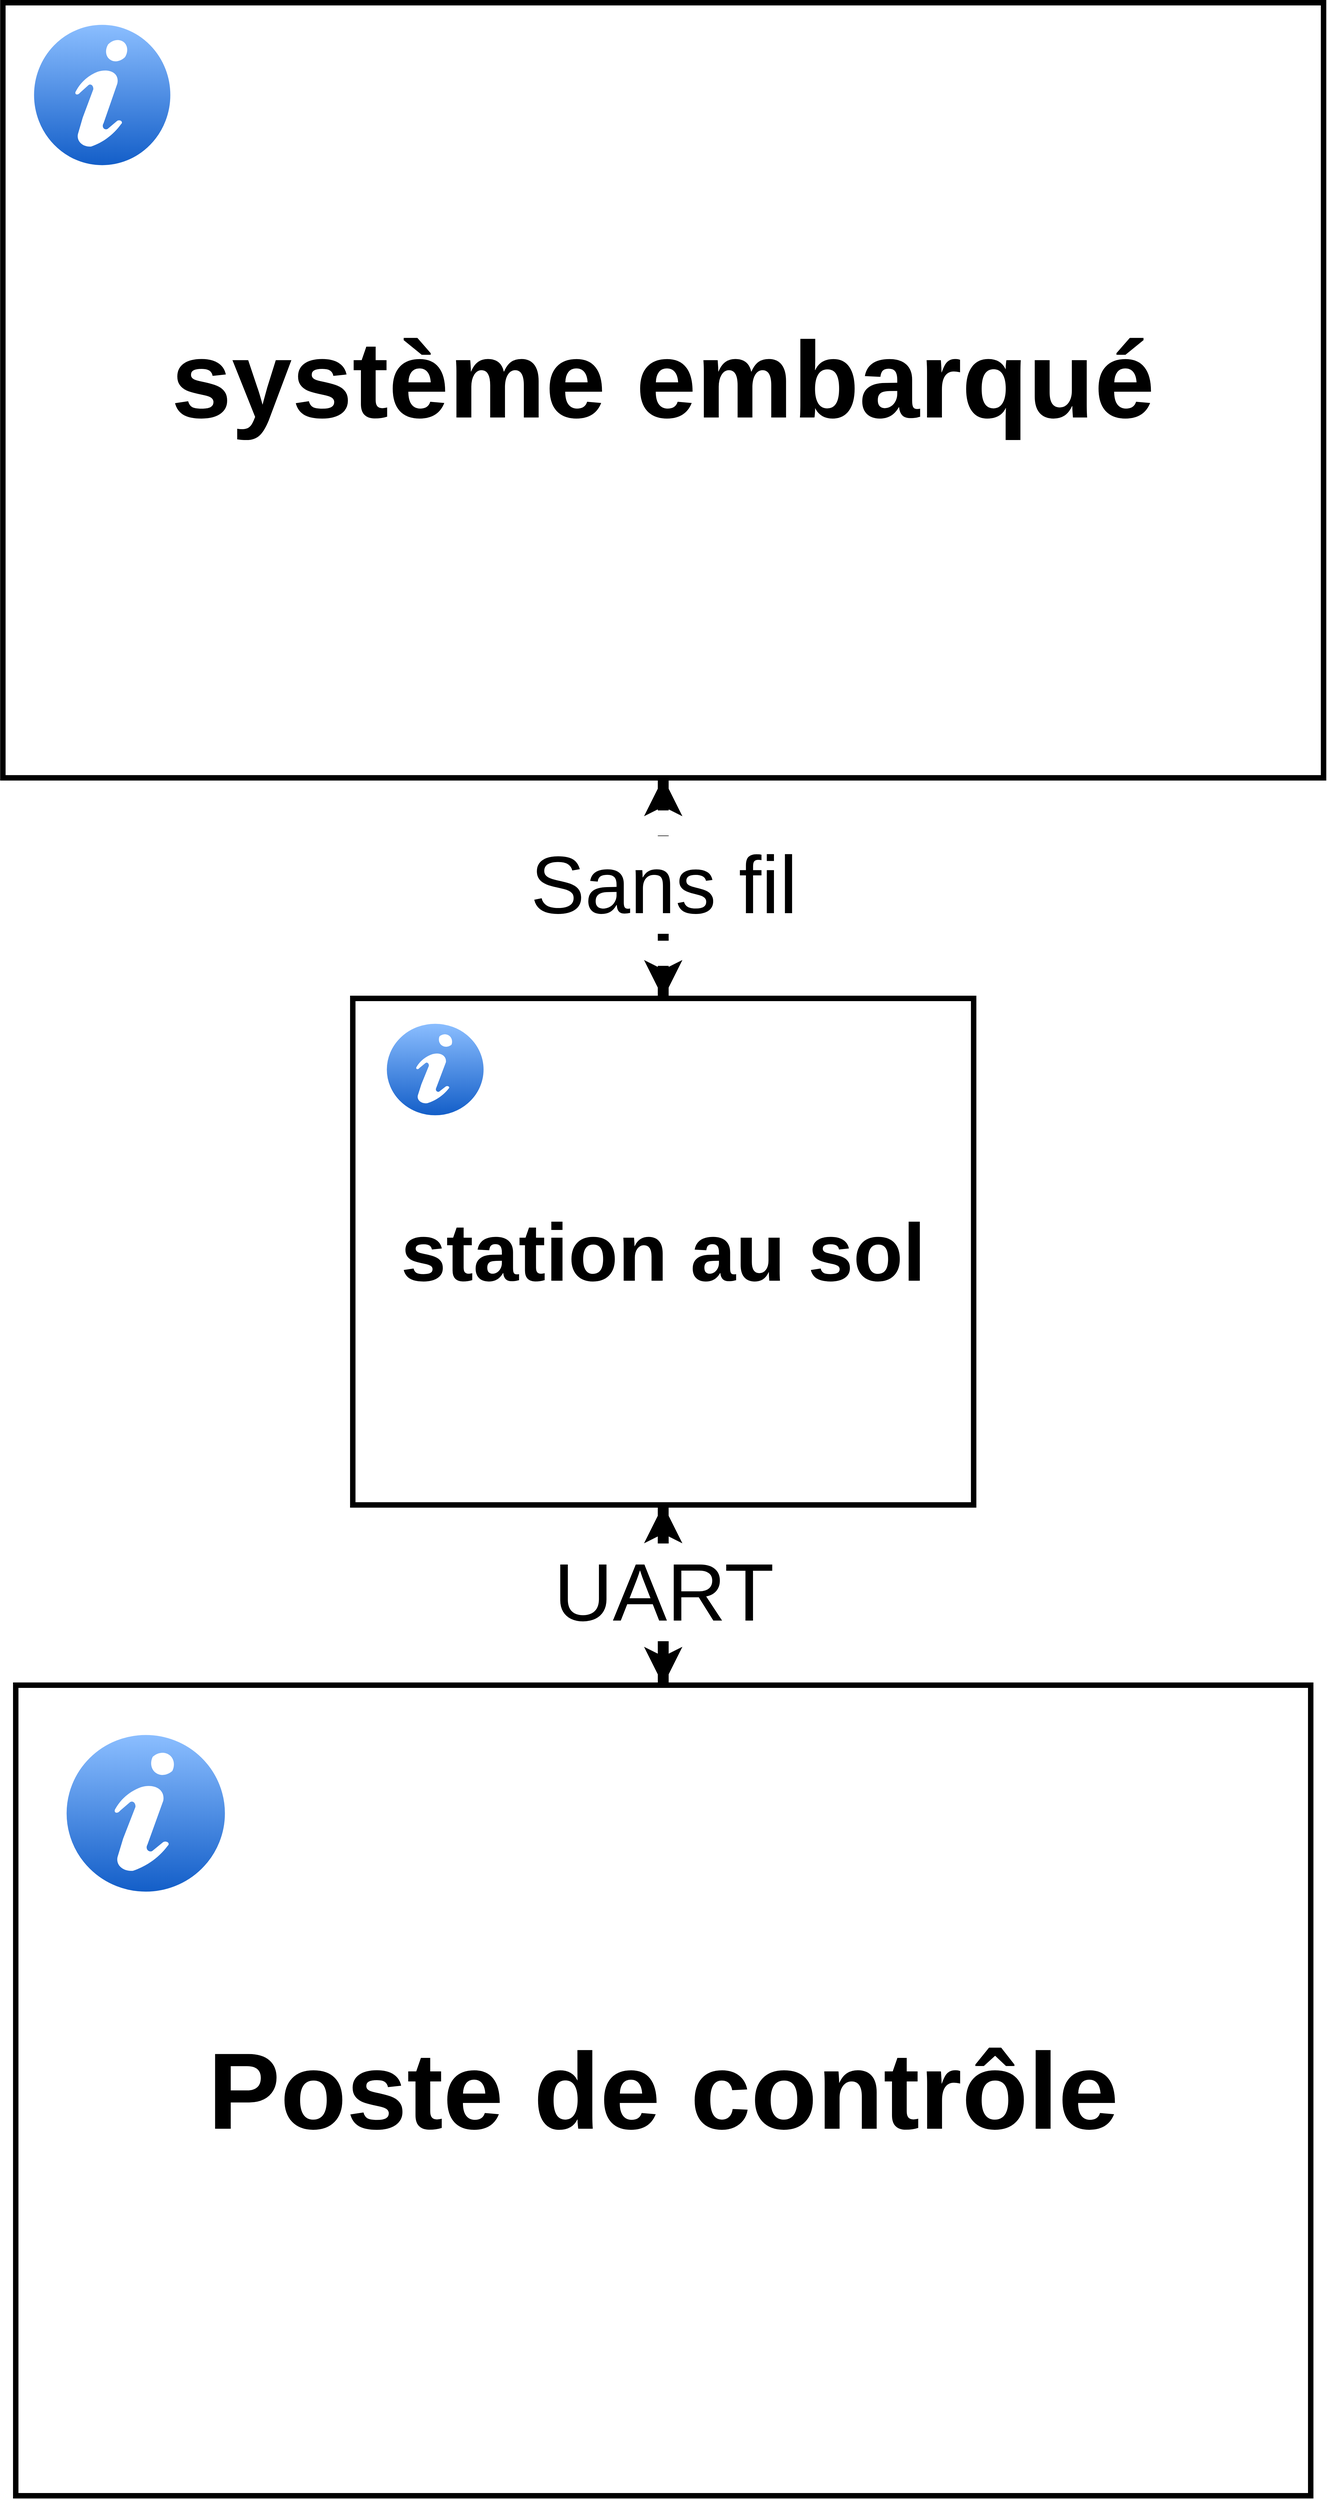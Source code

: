 <mxfile version="21.6.9" type="github" pages="2">
  <diagram name="Page-1" id="WwMRkgozZL5AypPkiK_P">
    <mxGraphModel dx="3980" dy="2207" grid="1" gridSize="10" guides="0" tooltips="1" connect="1" arrows="1" fold="1" page="1" pageScale="1" pageWidth="3300" pageHeight="4681" background="none" math="0" shadow="0">
      <root>
        <mxCell id="0" />
        <object label="architecture fondamentale" id="tpNcKr8VGzqpfpvpGNBD-19">
          <mxCell style="locked=1;" parent="0" />
        </object>
        <UserObject label="&lt;h1 style=&quot;line-height: 0%;&quot;&gt;&lt;font style=&quot;font-size: 200px;&quot;&gt;système embarqué&lt;/font&gt;&lt;/h1&gt;" link="data:action/json,{&quot;actions&quot;:[{&quot;show&quot;: {&quot;cells&quot;:[&quot;1&quot;]}}]}" id="tpNcKr8VGzqpfpvpGNBD-36">
          <mxCell style="rounded=0;whiteSpace=wrap;html=1;strokeWidth=10;labelBackgroundColor=none;fontColor=default;fontSize=60;verticalAlign=middle;spacing=0;spacingTop=-12;" parent="tpNcKr8VGzqpfpvpGNBD-19" vertex="1">
            <mxGeometry x="433.3" y="40" width="2433.35" height="1427.73" as="geometry" />
          </mxCell>
        </UserObject>
        <mxCell id="g-pGQ9_j9zG2QTOYBkZh-25" style="edgeStyle=orthogonalEdgeStyle;rounded=0;orthogonalLoop=1;jettySize=auto;html=1;entryX=0.5;entryY=0;entryDx=0;entryDy=0;strokeWidth=20;fontSize=28;exitX=0.5;exitY=1;exitDx=0;exitDy=0;dashed=1;" parent="tpNcKr8VGzqpfpvpGNBD-19" source="tpNcKr8VGzqpfpvpGNBD-36" target="tpNcKr8VGzqpfpvpGNBD-24" edge="1">
          <mxGeometry relative="1" as="geometry">
            <mxPoint x="1900" y="1875" as="sourcePoint" />
            <mxPoint x="1900" y="1460" as="targetPoint" />
            <Array as="points">
              <mxPoint x="1650" y="1610" />
              <mxPoint x="1650" y="1610" />
            </Array>
          </mxGeometry>
        </mxCell>
        <mxCell id="g-pGQ9_j9zG2QTOYBkZh-14" style="edgeStyle=orthogonalEdgeStyle;rounded=0;orthogonalLoop=1;jettySize=auto;html=1;entryX=0.5;entryY=0;entryDx=0;entryDy=0;strokeWidth=20;" parent="tpNcKr8VGzqpfpvpGNBD-19" source="tpNcKr8VGzqpfpvpGNBD-24" target="tpNcKr8VGzqpfpvpGNBD-71" edge="1">
          <mxGeometry relative="1" as="geometry" />
        </mxCell>
        <mxCell id="tpNcKr8VGzqpfpvpGNBD-24" value="&lt;h1 style=&quot;line-height: 100%; font-size: 150px;&quot;&gt;&lt;font style=&quot;font-size: 150px;&quot;&gt;station au sol&lt;/font&gt;&lt;/h1&gt;" style="rounded=0;whiteSpace=wrap;html=1;strokeWidth=10;labelBackgroundColor=none;fontColor=default;fontSize=150;spacingTop=0;spacing=0;" parent="tpNcKr8VGzqpfpvpGNBD-19" vertex="1">
          <mxGeometry x="1078" y="1874" width="1143.94" height="933" as="geometry" />
        </mxCell>
        <mxCell id="g-pGQ9_j9zG2QTOYBkZh-15" style="edgeStyle=orthogonalEdgeStyle;rounded=0;orthogonalLoop=1;jettySize=auto;html=1;entryX=0.5;entryY=1;entryDx=0;entryDy=0;strokeWidth=20;exitX=0.5;exitY=0;exitDx=0;exitDy=0;fontSize=28;" parent="tpNcKr8VGzqpfpvpGNBD-19" source="tpNcKr8VGzqpfpvpGNBD-71" target="tpNcKr8VGzqpfpvpGNBD-24" edge="1">
          <mxGeometry relative="1" as="geometry">
            <mxPoint x="646.004" y="1532.0" as="sourcePoint" />
            <mxPoint x="646.385" y="1385" as="targetPoint" />
            <Array as="points">
              <mxPoint x="1650" y="3020" />
              <mxPoint x="1650" y="3020" />
            </Array>
          </mxGeometry>
        </mxCell>
        <mxCell id="g-pGQ9_j9zG2QTOYBkZh-16" value="&lt;font style=&quot;font-size: 150px;&quot;&gt;UART&lt;/font&gt;" style="edgeLabel;html=1;align=center;verticalAlign=middle;resizable=0;points=[];fontSize=150;" parent="g-pGQ9_j9zG2QTOYBkZh-15" vertex="1" connectable="0">
          <mxGeometry x="0.037" y="-1" relative="1" as="geometry">
            <mxPoint as="offset" />
          </mxGeometry>
        </mxCell>
        <mxCell id="tpNcKr8VGzqpfpvpGNBD-71" value="&lt;h1 style=&quot;line-height: 100%; font-size: 200px;&quot;&gt;&lt;font style=&quot;font-size: 200px;&quot;&gt;Poste de contrôle&lt;/font&gt;&lt;/h1&gt;" style="rounded=0;whiteSpace=wrap;html=1;strokeWidth=10;labelBackgroundColor=none;fontColor=default;fontSize=200;" parent="tpNcKr8VGzqpfpvpGNBD-19" vertex="1">
          <mxGeometry x="457" y="3139" width="2386" height="1493" as="geometry" />
        </mxCell>
        <mxCell id="g-pGQ9_j9zG2QTOYBkZh-23" style="edgeStyle=orthogonalEdgeStyle;rounded=0;orthogonalLoop=1;jettySize=auto;html=1;entryX=0.5;entryY=1;entryDx=0;entryDy=0;strokeWidth=20;fontSize=28;exitX=0.5;exitY=0;exitDx=0;exitDy=0;dashed=1;" parent="tpNcKr8VGzqpfpvpGNBD-19" source="tpNcKr8VGzqpfpvpGNBD-24" target="tpNcKr8VGzqpfpvpGNBD-36" edge="1">
          <mxGeometry relative="1" as="geometry">
            <mxPoint x="1660" y="1730" as="sourcePoint" />
            <mxPoint x="1649" y="1107" as="targetPoint" />
            <Array as="points">
              <mxPoint x="1650" y="1690" />
              <mxPoint x="1650" y="1690" />
            </Array>
          </mxGeometry>
        </mxCell>
        <mxCell id="g-pGQ9_j9zG2QTOYBkZh-24" value="&lt;font style=&quot;font-size: 150px;&quot;&gt;Sans fil&lt;/font&gt;" style="edgeLabel;html=1;align=center;verticalAlign=middle;resizable=0;points=[];fontSize=150;" parent="g-pGQ9_j9zG2QTOYBkZh-23" vertex="1" connectable="0">
          <mxGeometry x="0.037" y="-1" relative="1" as="geometry">
            <mxPoint as="offset" />
          </mxGeometry>
        </mxCell>
        <UserObject label="" link="data:action/json,{&quot;actions&quot;:[{&quot;show&quot;: {&quot;cells&quot;:[&quot;g-pGQ9_j9zG2QTOYBkZh-47&quot;]}}]}" id="L9uxI2-5SPp2yq6qhwyj-15">
          <mxCell style="verticalLabelPosition=bottom;verticalAlign=top;html=1;shadow=0;dashed=0;strokeWidth=1;shape=mxgraph.ios.iInfoIcon;fillColor=#8BbEff;fillColor2=#135Ec8;strokeColor=#ffffff;sketch=0;" parent="tpNcKr8VGzqpfpvpGNBD-19" vertex="1">
            <mxGeometry x="490" y="80" width="252.57" height="260" as="geometry" />
          </mxCell>
        </UserObject>
        <UserObject label="" link="data:action/json,{&quot;actions&quot;:[{&quot;show&quot;:{&quot;cells&quot;:[&quot;UV-X_453LUq0awrS1Xit-44&quot;]}}]}" id="UV-X_453LUq0awrS1Xit-47">
          <mxCell style="verticalLabelPosition=bottom;verticalAlign=top;html=1;shadow=0;dashed=0;strokeWidth=1;shape=mxgraph.ios.iInfoIcon;fillColor=#8BbEff;fillColor2=#135Ec8;strokeColor=#ffffff;sketch=0;" parent="tpNcKr8VGzqpfpvpGNBD-19" vertex="1">
            <mxGeometry x="1140" y="1920" width="179.71" height="170" as="geometry" />
          </mxCell>
        </UserObject>
        <UserObject label="" link="data:action/json,{&quot;actions&quot;:[{&quot;show&quot;:{&quot;cells&quot;:[&quot;UV-X_453LUq0awrS1Xit-49&quot;]}}]}" id="UV-X_453LUq0awrS1Xit-52">
          <mxCell style="verticalLabelPosition=bottom;verticalAlign=top;html=1;shadow=0;dashed=0;strokeWidth=1;shape=mxgraph.ios.iInfoIcon;fillColor=#8BbEff;fillColor2=#135Ec8;strokeColor=#ffffff;sketch=0;" parent="tpNcKr8VGzqpfpvpGNBD-19" vertex="1">
            <mxGeometry x="550" y="3230" width="293.14" height="290" as="geometry" />
          </mxCell>
        </UserObject>
        <object label="note système embarqué" id="g-pGQ9_j9zG2QTOYBkZh-47">
          <mxCell style="locked=1;" parent="0" visible="0" />
        </object>
        <UserObject label="&lt;h1 style=&quot;line-height: 100%;&quot;&gt;&lt;font style=&quot;font-size: 100px;&quot;&gt;système embarqué&lt;/font&gt;&lt;/h1&gt;" link="data:action/json,{&quot;actions&quot;:[{&quot;show&quot;: {&quot;cells&quot;:[&quot;1&quot;]}}]}" id="L9uxI2-5SPp2yq6qhwyj-2">
          <mxCell style="rounded=0;whiteSpace=wrap;html=1;strokeWidth=10;labelBackgroundColor=none;fontColor=default;fontSize=40;verticalAlign=top;spacing=0;spacingTop=0;" parent="g-pGQ9_j9zG2QTOYBkZh-47" vertex="1">
            <mxGeometry x="430" y="40" width="2433.35" height="1427.73" as="geometry" />
          </mxCell>
        </UserObject>
        <UserObject label="&lt;div style=&quot;text-align: justify; font-size: 75px;&quot;&gt;&lt;font style=&quot;font-size: 75px;&quot;&gt;&lt;span style=&quot;background-color: initial;&quot;&gt;Le drone doit être capable de se reperer dans son environement, et de s&#39;y déplacer en suivant&amp;nbsp;&lt;/span&gt;&lt;span style=&quot;background-color: initial;&quot;&gt;la tajectoire qu&#39;il adaptera selon les exigeances de l&#39;utilisateur et de l&#39;environement. Il aura un niveau 3 d&#39;autonomie. Il doit savoir quoi faire dans toutes les situations, par exemple lors d&#39;une perte de communication, ou perte du signal gps en plein vol (ou les 2). Cependant, il doit détecter s&#39;il se trouve dans l&#39;incapacité de gerer son déplacement en sécurité, et inviter l&#39;utilisateur à passer en pilotage manuel le cas échéant.&lt;/span&gt;&lt;/font&gt;&lt;/div&gt;" placeholders="1" name="Variable" id="L9uxI2-5SPp2yq6qhwyj-3">
          <mxCell style="text;html=1;strokeColor=none;fillColor=none;align=center;verticalAlign=middle;whiteSpace=wrap;overflow=hidden;" parent="g-pGQ9_j9zG2QTOYBkZh-47" vertex="1">
            <mxGeometry x="510" y="400" width="2313" height="962" as="geometry" />
          </mxCell>
        </UserObject>
        <UserObject label="" link="data:action/json,{&quot;actions&quot;:[{&quot;hide&quot;: {&quot;cells&quot;:[&quot;g-pGQ9_j9zG2QTOYBkZh-47&quot;]}}]}" id="L9uxI2-5SPp2yq6qhwyj-14">
          <mxCell style="shape=image;html=1;verticalAlign=top;verticalLabelPosition=bottom;labelBackgroundColor=#ffffff;imageAspect=0;aspect=fixed;image=https://cdn3.iconfinder.com/data/icons/arrow-outline-8/32/left_3-128.png" parent="g-pGQ9_j9zG2QTOYBkZh-47" vertex="1">
            <mxGeometry x="540" y="100" width="198" height="198" as="geometry" />
          </mxCell>
        </UserObject>
        <object label="systeme embarqué" id="1">
          <mxCell style="locked=1;" parent="0" visible="0" />
        </object>
        <UserObject label="&lt;font style=&quot;font-size: 100px;&quot;&gt;système embarqué&lt;/font&gt;" link="data:action/json,{&quot;actions&quot;:[{&quot;hide&quot;: {&quot;cells&quot;:[&quot;UV-X_453LUq0awrS1Xit-36&quot;,&quot;UV-X_453LUq0awrS1Xit-11&quot;,&quot;g-pGQ9_j9zG2QTOYBkZh-62&quot;,&quot;UV-X_453LUq0awrS1Xit-7&quot;,&quot;UV-X_453LUq0awrS1Xit-3&quot;,&quot;sizNKCDhZ7YdkpU7pSdo-5&quot;,&quot;tpNcKr8VGzqpfpvpGNBD-56&quot;,&quot;tpNcKr8VGzqpfpvpGNBD-72&quot;,&quot;sizNKCDhZ7YdkpU7pSdo-5&quot;,&quot;tpNcKr8VGzqpfpvpGNBD-56&quot;,&quot;tpNcKr8VGzqpfpvpGNBD-72&quot;,&quot;KBM3tCrc1kif0PRyNVK5-22&quot;,&quot;tpNcKr8VGzqpfpvpGNBD-77&quot;,&quot;L9uxI2-5SPp2yq6qhwyj-30&quot;,&quot;1&quot;,&quot;g-pGQ9_j9zG2QTOYBkZh-57&quot;,&quot;tpNcKr8VGzqpfpvpGNBD-56&quot;,&quot;g-pGQ9_j9zG2QTOYBkZh-57&quot;,&quot;g-pGQ9_j9zG2QTOYBkZh-62&quot;,&quot;tpNcKr8VGzqpfpvpGNBD-72&quot;]}}]}" id="tpNcKr8VGzqpfpvpGNBD-30">
          <mxCell style="rounded=0;whiteSpace=wrap;html=1;strokeWidth=10;labelBackgroundColor=none;fontColor=default;fontSize=100;align=center;verticalAlign=top;movable=1;resizable=1;rotatable=1;deletable=1;editable=1;locked=0;connectable=1;fillStyle=solid;fillColor=default;gradientColor=none;" parent="1" vertex="1">
            <mxGeometry x="430" y="40" width="2440" height="1430" as="geometry" />
          </mxCell>
        </UserObject>
        <mxCell id="tpNcKr8VGzqpfpvpGNBD-14" value="" style="edgeStyle=orthogonalEdgeStyle;rounded=0;orthogonalLoop=1;jettySize=auto;html=1;exitX=1;exitY=0.5;exitDx=0;exitDy=0;strokeWidth=10;" parent="1" source="tpNcKr8VGzqpfpvpGNBD-55" target="tpNcKr8VGzqpfpvpGNBD-7" edge="1">
          <mxGeometry relative="1" as="geometry">
            <mxPoint x="1735" y="505" as="sourcePoint" />
          </mxGeometry>
        </mxCell>
        <mxCell id="tpNcKr8VGzqpfpvpGNBD-15" value="&lt;font style=&quot;font-size: 75px;&quot;&gt;contôle&lt;/font&gt;" style="edgeLabel;html=1;align=center;verticalAlign=middle;resizable=0;points=[];fontSize=75;labelBackgroundColor=default;horizontal=0;" parent="tpNcKr8VGzqpfpvpGNBD-14" vertex="1" connectable="0">
          <mxGeometry x="-0.318" relative="1" as="geometry">
            <mxPoint x="3" y="-5" as="offset" />
          </mxGeometry>
        </mxCell>
        <mxCell id="tpNcKr8VGzqpfpvpGNBD-16" value="" style="edgeStyle=orthogonalEdgeStyle;rounded=0;orthogonalLoop=1;jettySize=auto;html=1;exitX=0.5;exitY=1;exitDx=0;exitDy=0;strokeWidth=10;" parent="1" source="tpNcKr8VGzqpfpvpGNBD-55" target="tpNcKr8VGzqpfpvpGNBD-8" edge="1">
          <mxGeometry relative="1" as="geometry">
            <mxPoint x="1650" y="590" as="sourcePoint" />
          </mxGeometry>
        </mxCell>
        <mxCell id="tpNcKr8VGzqpfpvpGNBD-12" value="" style="edgeStyle=orthogonalEdgeStyle;rounded=0;orthogonalLoop=1;jettySize=auto;html=1;entryX=0;entryY=0.5;entryDx=0;entryDy=0;strokeWidth=10;" parent="1" source="tpNcKr8VGzqpfpvpGNBD-6" target="tpNcKr8VGzqpfpvpGNBD-55" edge="1">
          <mxGeometry relative="1" as="geometry">
            <mxPoint x="1565" y="505" as="targetPoint" />
          </mxGeometry>
        </mxCell>
        <mxCell id="tpNcKr8VGzqpfpvpGNBD-13" value="&lt;font style=&quot;font-size: 75px;&quot;&gt;mesures&lt;/font&gt;" style="edgeLabel;html=1;align=center;verticalAlign=middle;resizable=0;points=[];fontSize=75;labelBackgroundColor=default;horizontal=0;" parent="tpNcKr8VGzqpfpvpGNBD-12" vertex="1" connectable="0">
          <mxGeometry x="-0.162" y="-1" relative="1" as="geometry">
            <mxPoint x="-1" y="-6" as="offset" />
          </mxGeometry>
        </mxCell>
        <mxCell id="tpNcKr8VGzqpfpvpGNBD-6" value="&lt;h2 style=&quot;font-size: 75px;&quot;&gt;&lt;font style=&quot;font-size: 75px;&quot;&gt;capteurs&lt;/font&gt;&lt;/h2&gt;" style="rounded=0;whiteSpace=wrap;html=1;fillColor=#f5f5f5;fontColor=#333333;strokeColor=#666666;fontSize=75;strokeWidth=5;" parent="1" vertex="1">
          <mxGeometry x="520" y="150" width="352.8" height="840" as="geometry" />
        </mxCell>
        <mxCell id="tpNcKr8VGzqpfpvpGNBD-7" value="&lt;h2&gt;&lt;font style=&quot;font-size: 71px;&quot;&gt;actionneurs&lt;/font&gt;&lt;/h2&gt;" style="rounded=0;whiteSpace=wrap;html=1;fillColor=#f5f5f5;fontColor=#333333;strokeColor=#666666;strokeWidth=5;" parent="1" vertex="1">
          <mxGeometry x="2390" y="140" width="431.2" height="860" as="geometry" />
        </mxCell>
        <mxCell id="tpNcKr8VGzqpfpvpGNBD-17" value="" style="edgeStyle=orthogonalEdgeStyle;rounded=0;orthogonalLoop=1;jettySize=auto;html=1;entryX=0.5;entryY=1;entryDx=0;entryDy=0;strokeWidth=10;fontSize=19;" parent="1" source="tpNcKr8VGzqpfpvpGNBD-8" target="tpNcKr8VGzqpfpvpGNBD-55" edge="1">
          <mxGeometry relative="1" as="geometry">
            <mxPoint x="1650" y="590" as="targetPoint" />
          </mxGeometry>
        </mxCell>
        <mxCell id="tpNcKr8VGzqpfpvpGNBD-18" value="&lt;font style=&quot;font-size: 50px;&quot;&gt;communications&lt;/font&gt;" style="edgeLabel;html=1;align=center;verticalAlign=middle;resizable=0;points=[];fontSize=50;" parent="tpNcKr8VGzqpfpvpGNBD-17" vertex="1" connectable="0">
          <mxGeometry x="-0.033" relative="1" as="geometry">
            <mxPoint as="offset" />
          </mxGeometry>
        </mxCell>
        <mxCell id="tpNcKr8VGzqpfpvpGNBD-8" value="&lt;h2 style=&quot;font-size: 100px;&quot;&gt;&lt;font style=&quot;font-size: 100px;&quot;&gt;transmetteur(s)&lt;/font&gt;&lt;/h2&gt;" style="rounded=0;whiteSpace=wrap;html=1;fillColor=#f5f5f5;fontColor=#333333;strokeColor=#666666;strokeWidth=5;fontSize=100;" parent="1" vertex="1">
          <mxGeometry x="1070" y="1040" width="1140" height="380" as="geometry" />
        </mxCell>
        <UserObject label="&lt;h2 style=&quot;font-size: 100px;&quot;&gt;&lt;font style=&quot;font-size: 100px;&quot;&gt;processeur&lt;/font&gt;&lt;/h2&gt;" link="data:action/json,{&quot;actions&quot;:[{&quot;show&quot;: {&quot;cells&quot;:[&quot;tpNcKr8VGzqpfpvpGNBD-56&quot;]}}]}" id="tpNcKr8VGzqpfpvpGNBD-55">
          <mxCell style="rounded=0;whiteSpace=wrap;html=1;fillColor=#f5f5f5;fontColor=#333333;strokeColor=#666666;strokeWidth=5;fontSize=100;" parent="1" vertex="1">
            <mxGeometry x="1000" y="230" width="1270" height="680" as="geometry" />
          </mxCell>
        </UserObject>
        <UserObject label="" link="data:action/json,{&quot;actions&quot;:[{&quot;show&quot;: {&quot;cells&quot;:[&quot;g-pGQ9_j9zG2QTOYBkZh-57&quot;]}}]}" id="L9uxI2-5SPp2yq6qhwyj-16">
          <mxCell style="verticalLabelPosition=bottom;verticalAlign=top;html=1;shadow=0;dashed=0;strokeWidth=1;shape=mxgraph.ios.iInfoIcon;fillColor=#8BbEff;fillColor2=#135Ec8;strokeColor=#ffffff;sketch=0;" parent="1" vertex="1">
            <mxGeometry x="1050" y="270" width="116.57" height="120" as="geometry" />
          </mxCell>
        </UserObject>
        <UserObject label="" link="data:action/json,{&quot;actions&quot;:[{&quot;show&quot;:{&quot;cells&quot;:[&quot;KBM3tCrc1kif0PRyNVK5-22&quot;]}}]}" id="sizNKCDhZ7YdkpU7pSdo-1">
          <mxCell style="verticalLabelPosition=bottom;verticalAlign=top;html=1;shadow=0;dashed=0;strokeWidth=1;shape=mxgraph.ios.iInfoIcon;fillColor2=#135Ec8;sketch=0;gradientDirection=north;fillColor=#7fb4fa;strokeColor=#FFFFFF;" parent="1" vertex="1">
            <mxGeometry x="550" y="180" width="77.72" height="80" as="geometry" />
          </mxCell>
        </UserObject>
        <UserObject label="" link="data:action/json,{&quot;actions&quot;:[{&quot;show&quot;:{&quot;cells&quot;:[&quot;UV-X_453LUq0awrS1Xit-11&quot;]}}]}" id="UV-X_453LUq0awrS1Xit-15">
          <mxCell style="verticalLabelPosition=bottom;verticalAlign=top;html=1;shadow=0;dashed=0;strokeWidth=1;shape=mxgraph.ios.iInfoIcon;fillColor2=#135Ec8;sketch=0;gradientDirection=north;fillColor=#7fb4fa;strokeColor=#FFFFFF;" parent="1" vertex="1">
            <mxGeometry x="2420" y="170" width="77.72" height="80" as="geometry" />
          </mxCell>
        </UserObject>
        <UserObject label="" link="data:action/json,{&quot;actions&quot;:[{&quot;show&quot;:{&quot;cells&quot;:[&quot;UV-X_453LUq0awrS1Xit-36&quot;]}}]}" id="UV-X_453LUq0awrS1Xit-18">
          <mxCell style="verticalLabelPosition=bottom;verticalAlign=top;html=1;shadow=0;dashed=0;strokeWidth=1;shape=mxgraph.ios.iInfoIcon;fillColor=#8BbEff;fillColor2=#135Ec8;strokeColor=#ffffff;sketch=0;" parent="1" vertex="1">
            <mxGeometry x="1110" y="1070" width="116.57" height="120" as="geometry" />
          </mxCell>
        </UserObject>
        <object label="processeur" id="tpNcKr8VGzqpfpvpGNBD-56">
          <mxCell style="locked=1;" parent="0" visible="0" />
        </object>
        <UserObject label="&lt;h2 style=&quot;line-height: 108%; font-size: 50px;&quot;&gt;&lt;font style=&quot;font-size: 50px;&quot;&gt;processeur&lt;/font&gt;&lt;/h2&gt;" link="data:action/json,{&quot;actions&quot;:[{&quot;hide&quot;: {&quot;cells&quot;:[&quot;g-pGQ9_j9zG2QTOYBkZh-62&quot;,&quot;UV-X_453LUq0awrS1Xit-7&quot;,&quot;UV-X_453LUq0awrS1Xit-3&quot;,&quot;sizNKCDhZ7YdkpU7pSdo-5&quot;,&quot;tpNcKr8VGzqpfpvpGNBD-56&quot;,&quot;tpNcKr8VGzqpfpvpGNBD-72&quot;]}}]}" id="tpNcKr8VGzqpfpvpGNBD-57">
          <mxCell style="rounded=0;whiteSpace=wrap;html=1;verticalAlign=top;fillStyle=auto;fillColor=#f5f5f5;fontColor=#333333;strokeColor=#666666;horizontal=1;spacing=-16;strokeWidth=5;fontSize=50;spacingTop=-6;" parent="tpNcKr8VGzqpfpvpGNBD-56" vertex="1">
            <mxGeometry x="1000" y="230" width="1270" height="680" as="geometry" />
          </mxCell>
        </UserObject>
        <UserObject label="&lt;h3 style=&quot;line-height: 100%; font-size: 50px;&quot;&gt;estimation d&#39;état&lt;/h3&gt;" id="tpNcKr8VGzqpfpvpGNBD-65">
          <mxCell style="rounded=0;whiteSpace=wrap;html=1;horizontal=1;fontStyle=2;fillColor=#dae8fc;strokeColor=#6c8ebf;fontSize=50;strokeWidth=3;" parent="tpNcKr8VGzqpfpvpGNBD-56" vertex="1">
            <mxGeometry x="1040" y="330" width="720" height="290" as="geometry" />
          </mxCell>
        </UserObject>
        <mxCell id="tpNcKr8VGzqpfpvpGNBD-68" value="&lt;h3 style=&quot;line-height: 100%; font-size: 50px;&quot;&gt;planification de trajectoire&lt;/h3&gt;" style="rounded=0;whiteSpace=wrap;html=1;horizontal=1;fontStyle=2;strokeWidth=3;fillColor=#dae8fc;strokeColor=#6c8ebf;fontSize=50;" parent="tpNcKr8VGzqpfpvpGNBD-56" vertex="1">
          <mxGeometry x="1040" y="650" width="720" height="220" as="geometry" />
        </mxCell>
        <mxCell id="tpNcKr8VGzqpfpvpGNBD-69" value="&lt;h3 style=&quot;line-height: 100%; font-size: 50px;&quot;&gt;asservissement&lt;/h3&gt;" style="rounded=0;whiteSpace=wrap;html=1;horizontal=1;fontStyle=2;strokeWidth=3;spacing=-4;fillColor=#dae8fc;strokeColor=#6c8ebf;fontSize=50;" parent="tpNcKr8VGzqpfpvpGNBD-56" vertex="1">
          <mxGeometry x="1810" y="330" width="410" height="380" as="geometry" />
        </mxCell>
        <mxCell id="L9uxI2-5SPp2yq6qhwyj-22" value="&lt;h3 style=&quot;line-height: 100%; font-size: 50px;&quot;&gt;télémétrie&lt;br&gt;&lt;/h3&gt;" style="rounded=0;whiteSpace=wrap;html=1;horizontal=1;fontStyle=2;strokeWidth=3;spacing=-4;fillColor=#dae8fc;strokeColor=#6c8ebf;fontSize=50;" parent="tpNcKr8VGzqpfpvpGNBD-56" vertex="1">
          <mxGeometry x="1810" y="740" width="410" height="130" as="geometry" />
        </mxCell>
        <UserObject label="" link="data:action/json,{&quot;actions&quot;:[{&quot;show&quot;:{&quot;cells&quot;:[&quot;g-pGQ9_j9zG2QTOYBkZh-62&quot;]}}]}" id="KBM3tCrc1kif0PRyNVK5-21">
          <mxCell style="verticalLabelPosition=bottom;verticalAlign=top;html=1;shadow=0;dashed=0;strokeWidth=1;shape=mxgraph.ios.iInfoIcon;fillColor2=#135Ec8;sketch=0;fillColor=none;gradientDirection=north;" parent="tpNcKr8VGzqpfpvpGNBD-56" vertex="1">
            <mxGeometry x="1060" y="350" width="58.29" height="60" as="geometry" />
          </mxCell>
        </UserObject>
        <UserObject label="" link="data:action/json,{&quot;actions&quot;:[{&quot;show&quot;:{&quot;cells&quot;:[&quot;sizNKCDhZ7YdkpU7pSdo-5&quot;]}}]}" id="sizNKCDhZ7YdkpU7pSdo-4">
          <mxCell style="verticalLabelPosition=bottom;verticalAlign=top;html=1;shadow=0;dashed=0;strokeWidth=1;shape=mxgraph.ios.iInfoIcon;fillColor2=#135Ec8;sketch=0;fillColor=none;gradientDirection=north;" parent="tpNcKr8VGzqpfpvpGNBD-56" vertex="1">
            <mxGeometry x="1830" y="350" width="58.29" height="60" as="geometry" />
          </mxCell>
        </UserObject>
        <UserObject label="" link="data:action/json,{&quot;actions&quot;:[{&quot;show&quot;:{&quot;cells&quot;:[&quot;UV-X_453LUq0awrS1Xit-7&quot;]}}]}" id="UV-X_453LUq0awrS1Xit-1">
          <mxCell style="verticalLabelPosition=bottom;verticalAlign=top;html=1;shadow=0;dashed=0;strokeWidth=1;shape=mxgraph.ios.iInfoIcon;fillColor2=#135Ec8;sketch=0;fillColor=none;gradientDirection=north;" parent="tpNcKr8VGzqpfpvpGNBD-56" vertex="1">
            <mxGeometry x="1830" y="750" width="38.29" height="39.41" as="geometry" />
          </mxCell>
        </UserObject>
        <UserObject label="" link="data:action/json,{&quot;actions&quot;:[{&quot;show&quot;:{&quot;cells&quot;:[&quot;UV-X_453LUq0awrS1Xit-3&quot;]}}]}" id="UV-X_453LUq0awrS1Xit-2">
          <mxCell style="verticalLabelPosition=bottom;verticalAlign=top;html=1;shadow=0;dashed=0;strokeWidth=1;shape=mxgraph.ios.iInfoIcon;fillColor2=#135Ec8;sketch=0;fillColor=none;gradientDirection=north;" parent="tpNcKr8VGzqpfpvpGNBD-56" vertex="1">
            <mxGeometry x="1060" y="670" width="58.29" height="60" as="geometry" />
          </mxCell>
        </UserObject>
        <object label="Note processeur" id="g-pGQ9_j9zG2QTOYBkZh-57">
          <mxCell style="locked=1;" parent="0" visible="0" />
        </object>
        <UserObject label="&lt;h2 style=&quot;font-size: 100px; line-height: 100%;&quot;&gt;&lt;font style=&quot;font-size: 100px;&quot;&gt;processeur&lt;/font&gt;&lt;/h2&gt;" link="data:action/json,{&quot;actions&quot;:[{&quot;show&quot;: {&quot;cells&quot;:[&quot;tpNcKr8VGzqpfpvpGNBD-56&quot;]}}]}" id="L9uxI2-5SPp2yq6qhwyj-17">
          <mxCell style="rounded=0;whiteSpace=wrap;html=1;fillColor=#f5f5f5;fontColor=#333333;strokeColor=#666666;strokeWidth=5;fontSize=100;verticalAlign=top;spacing=0;spacingTop=-24;" parent="g-pGQ9_j9zG2QTOYBkZh-57" vertex="1">
            <mxGeometry x="1000" y="230" width="1270" height="680" as="geometry" />
          </mxCell>
        </UserObject>
        <UserObject label="&lt;div style=&quot;text-align: justify; font-size: 40px;&quot;&gt;&lt;font style=&quot;font-size: 40px;&quot;&gt;L&#39;intelligence du système.&lt;/font&gt;&lt;/div&gt;&lt;div style=&quot;text-align: justify; font-size: 40px;&quot;&gt;&lt;font style=&quot;font-size: 40px;&quot;&gt;Le processeur a trois missions majeures :&amp;nbsp;&lt;/font&gt;&lt;/div&gt;&lt;div style=&quot;text-align: justify; font-size: 40px;&quot;&gt;&lt;font style=&quot;font-size: 40px;&quot;&gt;&lt;br&gt;&lt;/font&gt;&lt;/div&gt;&lt;div style=&quot;text-align: justify; font-size: 40px;&quot;&gt;&lt;font style=&quot;font-size: 40px;&quot;&gt;- estimer son état (orientation et position)&lt;/font&gt;&lt;/div&gt;&lt;div style=&quot;text-align: justify; font-size: 40px;&quot;&gt;&lt;font style=&quot;font-size: 40px;&quot;&gt;- choisir une trajectoire à suivre&lt;/font&gt;&lt;/div&gt;&lt;div style=&quot;text-align: justify; font-size: 40px;&quot;&gt;&lt;font style=&quot;font-size: 40px;&quot;&gt;- asservir son déplacement (suivre au mieux cette trajactoire)&lt;/font&gt;&lt;/div&gt;&lt;div style=&quot;text-align: justify; font-size: 40px;&quot;&gt;&lt;font style=&quot;font-size: 40px;&quot;&gt;&lt;br&gt;&lt;/font&gt;&lt;/div&gt;&lt;div style=&quot;text-align: justify; font-size: 40px;&quot;&gt;Sa mission mineure est de récolter et de préparer l&#39;envoi des données de surveillance et de télémétrie.&lt;/div&gt;" placeholders="1" name="Variable" id="L9uxI2-5SPp2yq6qhwyj-18">
          <mxCell style="text;html=1;strokeColor=none;fillColor=none;align=center;verticalAlign=top;whiteSpace=wrap;overflow=hidden;fontSize=9;" parent="g-pGQ9_j9zG2QTOYBkZh-57" vertex="1">
            <mxGeometry x="1060" y="430" width="1200" height="450" as="geometry" />
          </mxCell>
        </UserObject>
        <UserObject label="" link="data:action/json,{&quot;actions&quot;:[{&quot;hide&quot;: {&quot;cells&quot;:[&quot;g-pGQ9_j9zG2QTOYBkZh-57&quot;]}}]}" id="L9uxI2-5SPp2yq6qhwyj-21">
          <mxCell style="shape=image;html=1;verticalAlign=top;verticalLabelPosition=bottom;labelBackgroundColor=#ffffff;imageAspect=0;aspect=fixed;image=https://cdn3.iconfinder.com/data/icons/arrow-outline-8/32/left_3-128.png" parent="g-pGQ9_j9zG2QTOYBkZh-57" vertex="1">
            <mxGeometry x="1050" y="270" width="110" height="110" as="geometry" />
          </mxCell>
        </UserObject>
        <object label="Note éstimation d&#39;état" id="g-pGQ9_j9zG2QTOYBkZh-62">
          <mxCell style="locked=1;" parent="0" visible="0" />
        </object>
        <UserObject label="&lt;h3 style=&quot;line-height: 100%; font-size: 30px;&quot;&gt;estimation d&#39;état&lt;/h3&gt;" id="L9uxI2-5SPp2yq6qhwyj-25">
          <mxCell style="rounded=0;whiteSpace=wrap;html=1;horizontal=1;fontStyle=2;fillColor=#dae8fc;strokeColor=#6c8ebf;fontSize=30;strokeWidth=3;verticalAlign=top;spacingTop=-21;" parent="g-pGQ9_j9zG2QTOYBkZh-62" vertex="1">
            <mxGeometry x="1040" y="330" width="720" height="290" as="geometry" />
          </mxCell>
        </UserObject>
        <UserObject label="&lt;div style=&quot;text-align: justify; font-size: 17px;&quot;&gt;&lt;font style=&quot;vertical-align: inherit;&quot;&gt;&lt;font style=&quot;vertical-align: inherit;&quot;&gt;Pour fusionner les données des capteurs, un &lt;a href=&quot;https://en.wikipedia.org/wiki/Extended_Kalman_filter&quot;&gt;filtre de kalman étendu&lt;/a&gt; peut être utilisé. &lt;/font&gt;&lt;font style=&quot;vertical-align: inherit;&quot;&gt;Il a de nombreux avantages&amp;nbsp;: il peut effectuer une estimation en se basant sur un modèle physique (même en l&#39;absence de mesure), il sait utiliser au mieux les mesures incomplètes ou indirecte de l&#39;état qu&#39;on cherche à estimer. &lt;/font&gt;&lt;font style=&quot;vertical-align: inherit;&quot;&gt;De plus, il estime la matrice de covariance de l&#39;erreur qui nous informe sur la confiance qu&#39;on peut avoir en l&#39;estimation de l&#39;état. &lt;/font&gt;&lt;font style=&quot;vertical-align: inherit;&quot;&gt;En plus de fournir une estimation de la position et de l&#39;orientation, il devra estimer l&#39;altitude et la vitesse verticale sol, le vecteur vitesse du vent, le vecteur magnétique, le vecteur de gravité, la pression atmosphérique au sol et les biais et gains des capteurs.&lt;/font&gt;&lt;/font&gt;&lt;/div&gt;" placeholders="1" name="Variable" id="L9uxI2-5SPp2yq6qhwyj-26">
          <mxCell style="text;html=1;strokeColor=none;fillColor=none;align=center;verticalAlign=middle;whiteSpace=wrap;overflow=hidden;fontSize=17;" parent="g-pGQ9_j9zG2QTOYBkZh-62" vertex="1">
            <mxGeometry x="1050" y="389" width="700" height="243" as="geometry" />
          </mxCell>
        </UserObject>
        <UserObject label="" link="data:action/json,{&quot;actions&quot;:[{&quot;hide&quot;:{&quot;cells&quot;:[&quot;g-pGQ9_j9zG2QTOYBkZh-62&quot;]}}]}" id="L9uxI2-5SPp2yq6qhwyj-27">
          <mxCell style="shape=image;html=1;verticalAlign=top;verticalLabelPosition=bottom;labelBackgroundColor=#ffffff;imageAspect=0;aspect=fixed;image=https://cdn3.iconfinder.com/data/icons/arrow-outline-8/32/left_3-128.png" parent="g-pGQ9_j9zG2QTOYBkZh-62" vertex="1">
            <mxGeometry x="1070" y="350" width="50" height="50" as="geometry" />
          </mxCell>
        </UserObject>
        <object label="Note capteurs" id="KBM3tCrc1kif0PRyNVK5-22">
          <mxCell style="locked=1;" parent="0" visible="0" />
        </object>
        <mxCell id="KBM3tCrc1kif0PRyNVK5-23" value="&lt;h2 style=&quot;font-size: 70px;&quot;&gt;&lt;font style=&quot;font-size: 70px;&quot;&gt;capteurs&lt;/font&gt;&lt;/h2&gt;" style="rounded=0;whiteSpace=wrap;html=1;fillColor=#f5f5f5;fontColor=#333333;strokeColor=#666666;fontSize=70;strokeWidth=5;verticalAlign=top;spacingTop=31;" parent="KBM3tCrc1kif0PRyNVK5-22" vertex="1">
          <mxGeometry x="521" y="151" width="352.8" height="840" as="geometry" />
        </mxCell>
        <UserObject label="" link="data:action/json,{&quot;actions&quot;:[{&quot;hide&quot;:{&quot;cells&quot;:[&quot;KBM3tCrc1kif0PRyNVK5-22&quot;]}}]}" id="KBM3tCrc1kif0PRyNVK5-24">
          <mxCell style="shape=image;html=1;verticalAlign=top;verticalLabelPosition=bottom;labelBackgroundColor=#ffffff;imageAspect=0;aspect=fixed;image=https://cdn3.iconfinder.com/data/icons/arrow-outline-8/32/left_3-128.png" parent="KBM3tCrc1kif0PRyNVK5-22" vertex="1">
            <mxGeometry x="560" y="180" width="60" height="60" as="geometry" />
          </mxCell>
        </UserObject>
        <UserObject label="&lt;div style=&quot;text-align: justify;&quot;&gt;&lt;font style=&quot;font-size: 25px;&quot;&gt;Le choix des capteurs embarqués est important, ils vont tous être utile à l&#39;estimation de l&#39;état du système. La fusion d&#39;un &lt;a href=&quot;https://en.wikipedia.org/wiki/Inertial_measurement_unit&quot;&gt;IMU&lt;/a&gt;, GPS, Odométrie visuelle et vision stéréoscopique est une bonne combinaison pour assurer une estimation fiable. Pour améliorer la fiablilité et la polyvalence, on peut toujours ajouter une grande diversité de capteurs.&lt;/font&gt;&lt;/div&gt;" placeholders="1" name="Variable" id="KBM3tCrc1kif0PRyNVK5-25">
          <mxCell style="text;html=1;strokeColor=none;fillColor=none;align=center;verticalAlign=middle;whiteSpace=wrap;overflow=hidden;fontSize=17;" parent="KBM3tCrc1kif0PRyNVK5-22" vertex="1">
            <mxGeometry x="550" y="330" width="290" height="590" as="geometry" />
          </mxCell>
        </UserObject>
        <object label="Note asservissement" id="sizNKCDhZ7YdkpU7pSdo-5">
          <mxCell style="locked=1;" parent="0" visible="0" />
        </object>
        <mxCell id="sizNKCDhZ7YdkpU7pSdo-6" value="&lt;h3 style=&quot;line-height: 100%; font-size: 31px;&quot;&gt;asservissement&lt;/h3&gt;" style="rounded=0;whiteSpace=wrap;html=1;horizontal=1;fontStyle=2;strokeWidth=3;spacing=-4;fillColor=#dae8fc;strokeColor=#6c8ebf;fontSize=31;verticalAlign=top;spacingTop=-7;" parent="sizNKCDhZ7YdkpU7pSdo-5" vertex="1">
          <mxGeometry x="1810" y="330" width="410" height="380" as="geometry" />
        </mxCell>
        <UserObject label="&lt;div style=&quot;text-align: justify; font-size: 17px;&quot;&gt;Avant tout, il faut calculer quelle est l&#39;orientation et la vitesse nessessaire pour approcher la trajectoire prévue. Ensuite, on doit asservir l&#39;orientation et la vitesse de l&#39;avion. L&#39;asservissement de la trajectoire se fait donc en deux étapes, et elles peuvent toutes deux s&#39;effectuer avec la combinaison de 2 outils :&lt;/div&gt;&lt;div style=&quot;text-align: justify; font-size: 17px;&quot;&gt;&lt;br&gt;&lt;/div&gt;&lt;div style=&quot;text-align: justify; font-size: 17px;&quot;&gt;-&lt;span style=&quot;white-space: pre;&quot;&gt;&#x9;&lt;/span&gt;un &lt;a href=&quot;https://en.wikipedia.org/wiki/Inverse_dynamics&quot;&gt;model dynamique inverse&lt;/a&gt; qui essaie de &lt;span style=&quot;white-space: pre;&quot;&gt;&#x9;&lt;/span&gt;prévoir au mieux les commandes à effectuer&lt;/div&gt;&lt;div style=&quot;text-align: justify; font-size: 17px;&quot;&gt;-&lt;span style=&quot;white-space: pre;&quot;&gt;&#x9;&lt;/span&gt;un &lt;a href=&quot;https://fr.wikipedia.org/wiki/R%C3%A9gulateur_PID&quot;&gt;PID&lt;/a&gt; qui gère les erreurs de modélisation &lt;span style=&quot;white-space: pre;&quot;&gt;&#x9;&lt;/span&gt;et les perturbations&lt;/div&gt;" placeholders="1" name="Variable" id="sizNKCDhZ7YdkpU7pSdo-8">
          <mxCell style="text;html=1;strokeColor=none;fillColor=none;align=center;verticalAlign=middle;whiteSpace=wrap;overflow=hidden;fontSize=17;" parent="sizNKCDhZ7YdkpU7pSdo-5" vertex="1">
            <mxGeometry x="1820" y="420" width="380" height="280" as="geometry" />
          </mxCell>
        </UserObject>
        <UserObject label="" link="data:action/json,{&quot;actions&quot;:[{&quot;hide&quot;:{&quot;cells&quot;:[&quot;sizNKCDhZ7YdkpU7pSdo-5&quot;]}}]}" id="sizNKCDhZ7YdkpU7pSdo-9">
          <mxCell style="shape=image;html=1;verticalAlign=top;verticalLabelPosition=bottom;labelBackgroundColor=#ffffff;imageAspect=0;aspect=fixed;image=https://cdn3.iconfinder.com/data/icons/arrow-outline-8/32/left_3-128.png" parent="sizNKCDhZ7YdkpU7pSdo-5" vertex="1">
            <mxGeometry x="1830" y="350" width="50" height="50" as="geometry" />
          </mxCell>
        </UserObject>
        <object label="Note plannification de trajectoire" id="UV-X_453LUq0awrS1Xit-3">
          <mxCell style="locked=1;" parent="0" visible="0" />
        </object>
        <mxCell id="UV-X_453LUq0awrS1Xit-4" value="&lt;h3 style=&quot;line-height: 100%; font-size: 34px;&quot;&gt;planification de trajectoire&lt;/h3&gt;" style="rounded=0;whiteSpace=wrap;html=1;horizontal=1;fontStyle=2;strokeWidth=3;fillColor=#dae8fc;strokeColor=#6c8ebf;fontSize=34;verticalAlign=top;spacingTop=-19;" parent="UV-X_453LUq0awrS1Xit-3" vertex="1">
          <mxGeometry x="1040" y="650" width="720" height="220" as="geometry" />
        </mxCell>
        <UserObject label="" link="data:action/json,{&quot;actions&quot;:[{&quot;hide&quot;:{&quot;cells&quot;:[&quot;UV-X_453LUq0awrS1Xit-3&quot;]}}]}" id="UV-X_453LUq0awrS1Xit-5">
          <mxCell style="shape=image;html=1;verticalAlign=top;verticalLabelPosition=bottom;labelBackgroundColor=#ffffff;imageAspect=0;aspect=fixed;image=https://cdn3.iconfinder.com/data/icons/arrow-outline-8/32/left_3-128.png" parent="UV-X_453LUq0awrS1Xit-3" vertex="1">
            <mxGeometry x="1070" y="670" width="50" height="50" as="geometry" />
          </mxCell>
        </UserObject>
        <UserObject label="&lt;div style=&quot;text-align: justify; font-size: 17px;&quot;&gt;&lt;font style=&quot;vertical-align: inherit;&quot;&gt;&lt;font style=&quot;vertical-align: inherit;&quot;&gt;&lt;font style=&quot;vertical-align: inherit;&quot;&gt;&lt;font style=&quot;vertical-align: inherit;&quot;&gt;&lt;font style=&quot;vertical-align: inherit;&quot;&gt;&lt;font style=&quot;vertical-align: inherit;&quot;&gt;&lt;font style=&quot;vertical-align: inherit;&quot;&gt;&lt;font style=&quot;vertical-align: inherit;&quot;&gt;&lt;font style=&quot;vertical-align: inherit;&quot;&gt;&lt;font style=&quot;vertical-align: inherit;&quot;&gt;Avant de pouvoir calculer la trajectoire, il faut obtenir une liste de Waypoints, qui est une liste de position. &lt;/font&gt;&lt;/font&gt;&lt;/font&gt;&lt;/font&gt;&lt;/font&gt;&lt;/font&gt;&lt;/font&gt;&lt;font style=&quot;vertical-align: inherit;&quot;&gt;&lt;font style=&quot;vertical-align: inherit;&quot;&gt;&lt;font style=&quot;vertical-align: inherit;&quot;&gt;&lt;font style=&quot;vertical-align: inherit;&quot;&gt;&lt;font style=&quot;vertical-align: inherit;&quot;&gt;&lt;font style=&quot;vertical-align: inherit;&quot;&gt;&lt;font style=&quot;vertical-align: inherit;&quot;&gt;Cette liste peut être reçue depuis la station au sol, mais le processeur doit toujours garder un contrôle dessus. &lt;/font&gt;&lt;/font&gt;&lt;/font&gt;&lt;/font&gt;&lt;/font&gt;&lt;/font&gt;&lt;/font&gt;&lt;font style=&quot;vertical-align: inherit;&quot;&gt;&lt;font style=&quot;vertical-align: inherit;&quot;&gt;&lt;font style=&quot;vertical-align: inherit;&quot;&gt;&lt;font style=&quot;vertical-align: inherit;&quot;&gt;&lt;font style=&quot;vertical-align: inherit;&quot;&gt;&lt;font style=&quot;vertical-align: inherit;&quot;&gt;&lt;font style=&quot;vertical-align: inherit;&quot;&gt;En effet, il doit être capable de générer les bons Waypoints en cas de perte de connexion, ou de la réception d&#39;une liste invalide. &lt;/font&gt;&lt;/font&gt;&lt;/font&gt;&lt;/font&gt;&lt;/font&gt;&lt;font style=&quot;vertical-align: inherit;&quot;&gt;&lt;font style=&quot;vertical-align: inherit;&quot;&gt;&lt;font style=&quot;vertical-align: inherit;&quot;&gt;&lt;font style=&quot;vertical-align: inherit;&quot;&gt;&lt;font style=&quot;vertical-align: inherit;&quot;&gt;En se basant sur cette liste, l&#39;expression de la position et la vitesse en fonction du temps doit être déterminée : c&#39;est la trajectoire prévue. &lt;/font&gt;&lt;/font&gt;&lt;/font&gt;&lt;font style=&quot;vertical-align: inherit;&quot;&gt;&lt;font style=&quot;vertical-align: inherit;&quot;&gt;&lt;font style=&quot;vertical-align: inherit;&quot;&gt;Elle peut décrire un mouvement rectiligne uniforme entre les Waypoints, ou de manière fluide avec les &lt;a href=&quot;https://fr.wikipedia.org/wiki/Courbe_de_B%C3%A9zier&quot;&gt;courbes de Béziers&lt;/a&gt;.&lt;/font&gt;&lt;/font&gt;&lt;/font&gt;&lt;/font&gt;&lt;/font&gt;&lt;/font&gt;&lt;/font&gt;&lt;/font&gt;&lt;/font&gt;&lt;/font&gt;&lt;/div&gt;" placeholders="1" name="Variable" id="UV-X_453LUq0awrS1Xit-6">
          <mxCell style="text;html=1;strokeColor=none;fillColor=none;align=center;verticalAlign=middle;whiteSpace=wrap;overflow=hidden;fontSize=17;" parent="UV-X_453LUq0awrS1Xit-3" vertex="1">
            <mxGeometry x="1050" y="720" width="691.36" height="150" as="geometry" />
          </mxCell>
        </UserObject>
        <object label="Note télémétrie" id="UV-X_453LUq0awrS1Xit-7">
          <mxCell style="locked=1;" parent="0" visible="0" />
        </object>
        <mxCell id="UV-X_453LUq0awrS1Xit-8" value="&lt;h3 style=&quot;line-height: 90%; font-size: 32px;&quot;&gt;télémétrie&lt;br style=&quot;font-size: 32px;&quot;&gt;&lt;/h3&gt;" style="rounded=0;whiteSpace=wrap;html=1;horizontal=1;fontStyle=2;strokeWidth=3;spacing=-1;fillColor=#dae8fc;strokeColor=#6c8ebf;fontSize=32;verticalAlign=top;spacingTop=-24;" parent="UV-X_453LUq0awrS1Xit-7" vertex="1">
          <mxGeometry x="1810" y="740" width="410" height="130" as="geometry" />
        </mxCell>
        <UserObject label="" link="data:action/json,{&quot;actions&quot;:[{&quot;hide&quot;:{&quot;cells&quot;:[&quot;UV-X_453LUq0awrS1Xit-7&quot;]}}]}" id="UV-X_453LUq0awrS1Xit-9">
          <mxCell style="shape=image;html=1;verticalAlign=top;verticalLabelPosition=bottom;labelBackgroundColor=#ffffff;imageAspect=0;aspect=fixed;image=https://cdn3.iconfinder.com/data/icons/arrow-outline-8/32/left_3-128.png" parent="UV-X_453LUq0awrS1Xit-7" vertex="1">
            <mxGeometry x="1830" y="750" width="30" height="30" as="geometry" />
          </mxCell>
        </UserObject>
        <UserObject label="&lt;div style=&quot;text-align: justify; font-size: 17px;&quot;&gt;La télémétrie à transmettre contient les données capteur (avec flux vidéo). La télémétrie à recevoir sont les instructions.&lt;/div&gt;" placeholders="1" name="Variable" id="UV-X_453LUq0awrS1Xit-10">
          <mxCell style="text;html=1;strokeColor=none;fillColor=none;align=center;verticalAlign=middle;whiteSpace=wrap;overflow=hidden;fontSize=17;" parent="UV-X_453LUq0awrS1Xit-7" vertex="1">
            <mxGeometry x="1820" y="780" width="390" height="90" as="geometry" />
          </mxCell>
        </UserObject>
        <object label="Note actionneurs" id="UV-X_453LUq0awrS1Xit-11">
          <mxCell style="locked=1;" parent="0" visible="0" />
        </object>
        <mxCell id="UV-X_453LUq0awrS1Xit-12" value="&lt;h2 style=&quot;&quot;&gt;&lt;font style=&quot;font-size: 45px;&quot;&gt;actionneurs&lt;/font&gt;&lt;/h2&gt;" style="rounded=0;whiteSpace=wrap;html=1;fillColor=#f5f5f5;fontColor=#333333;strokeColor=#666666;strokeWidth=5;verticalAlign=top;spacing=-2;fontSize=39;align=right;spacingRight=60;" parent="UV-X_453LUq0awrS1Xit-11" vertex="1">
          <mxGeometry x="2390" y="140" width="431.2" height="860" as="geometry" />
        </mxCell>
        <UserObject label="" link="data:action/json,{&quot;actions&quot;:[{&quot;hide&quot;:{&quot;cells&quot;:[&quot;UV-X_453LUq0awrS1Xit-11&quot;]}}]}" id="UV-X_453LUq0awrS1Xit-14">
          <mxCell style="shape=image;html=1;verticalAlign=top;verticalLabelPosition=bottom;labelBackgroundColor=#ffffff;imageAspect=0;aspect=fixed;image=https://cdn3.iconfinder.com/data/icons/arrow-outline-8/32/left_3-128.png" parent="UV-X_453LUq0awrS1Xit-11" vertex="1">
            <mxGeometry x="2430" y="170" width="60" height="60" as="geometry" />
          </mxCell>
        </UserObject>
        <UserObject label="&lt;div style=&quot;text-align: justify; font-size: 32px;&quot;&gt;&lt;font style=&quot;font-size: 32px;&quot;&gt;L&#39;empennage (ou &lt;a href=&quot;https://en.wikipedia.org/wiki/Flight_control_surfaces&quot;&gt;surfaces de contrôle&lt;/a&gt;) et le moteur sont les seuls dispositifs capables d&#39;influencer la trajectoire, et ce, indirectement. En effet, ils ne peuvent que modifier respectivement l&#39;orientation et la vitesse de l&#39;appareil.&lt;/font&gt;&lt;/div&gt;" placeholders="1" name="Variable" id="UV-X_453LUq0awrS1Xit-17">
          <mxCell style="text;html=1;strokeColor=none;fillColor=none;align=center;verticalAlign=middle;whiteSpace=wrap;overflow=hidden;fontSize=32;" parent="UV-X_453LUq0awrS1Xit-11" vertex="1">
            <mxGeometry x="2410" y="270" width="400" height="690" as="geometry" />
          </mxCell>
        </UserObject>
        <object label="Note transmetteur" id="UV-X_453LUq0awrS1Xit-36">
          <mxCell style="locked=1;" parent="0" visible="0" />
        </object>
        <mxCell id="UV-X_453LUq0awrS1Xit-37" value="&lt;h2 style=&quot;font-size: 83px;&quot;&gt;&lt;font style=&quot;font-size: 83px;&quot;&gt;transmetteur(s)&lt;/font&gt;&lt;/h2&gt;" style="rounded=0;whiteSpace=wrap;html=1;fillColor=#f5f5f5;fontColor=#333333;strokeColor=#666666;strokeWidth=5;fontSize=83;verticalAlign=top;spacingTop=-20;" parent="UV-X_453LUq0awrS1Xit-36" vertex="1">
          <mxGeometry x="1070" y="1040" width="1140" height="380" as="geometry" />
        </mxCell>
        <UserObject label="" link="data:action/json,{&quot;actions&quot;:[{&quot;hide&quot;:{&quot;cells&quot;:[&quot;UV-X_453LUq0awrS1Xit-36&quot;]}}]}" id="UV-X_453LUq0awrS1Xit-39">
          <mxCell style="shape=image;html=1;verticalAlign=top;verticalLabelPosition=bottom;labelBackgroundColor=#ffffff;imageAspect=0;aspect=fixed;image=https://cdn3.iconfinder.com/data/icons/arrow-outline-8/32/left_3-128.png" parent="UV-X_453LUq0awrS1Xit-36" vertex="1">
            <mxGeometry x="1120" y="1070" width="110" height="110" as="geometry" />
          </mxCell>
        </UserObject>
        <UserObject label="&lt;div style=&quot;text-align: justify; font-size: 35px;&quot;&gt;&lt;span style=&quot;font-size: 35px;&quot;&gt;Le ou les transmetteurs doivent assurer une communication bidirectionnelle pour des données télémétriques, et unidirectionnelle (envoi) pour la transmission vidéo. La portée nécessaire est d&#39;au moins 1 km&lt;/span&gt;&lt;font style=&quot;font-size: 35px;&quot;&gt;.&lt;/font&gt;&lt;/div&gt;" placeholders="1" name="Variable" id="UV-X_453LUq0awrS1Xit-40">
          <mxCell style="text;html=1;strokeColor=none;fillColor=none;align=center;verticalAlign=top;whiteSpace=wrap;overflow=hidden;fontSize=35;" parent="UV-X_453LUq0awrS1Xit-36" vertex="1">
            <mxGeometry x="1100" y="1220" width="1090" height="180" as="geometry" />
          </mxCell>
        </UserObject>
        <object label="Note station au sol" id="UV-X_453LUq0awrS1Xit-44">
          <mxCell style="locked=1;" parent="0" visible="0" />
        </object>
        <mxCell id="UV-X_453LUq0awrS1Xit-45" value="&lt;h1 style=&quot;line-height: 100%; font-size: 100px;&quot;&gt;&lt;font style=&quot;font-size: 100px;&quot;&gt;station au sol&lt;/font&gt;&lt;/h1&gt;" style="rounded=0;whiteSpace=wrap;html=1;strokeWidth=10;labelBackgroundColor=none;fontColor=default;fontSize=100;spacingTop=-10;spacing=0;verticalAlign=top;" parent="UV-X_453LUq0awrS1Xit-44" vertex="1">
          <mxGeometry x="1080" y="1870" width="1143.94" height="933" as="geometry" />
        </mxCell>
        <UserObject label="" link="data:action/json,{&quot;actions&quot;:[{&quot;hide&quot;:{&quot;cells&quot;:[&quot;UV-X_453LUq0awrS1Xit-44&quot;]}}]}" id="UV-X_453LUq0awrS1Xit-46">
          <mxCell style="shape=image;html=1;verticalAlign=top;verticalLabelPosition=bottom;labelBackgroundColor=#ffffff;imageAspect=0;aspect=fixed;image=https://cdn3.iconfinder.com/data/icons/arrow-outline-8/32/left_3-128.png" parent="UV-X_453LUq0awrS1Xit-44" vertex="1">
            <mxGeometry x="1140" y="1920" width="170" height="170" as="geometry" />
          </mxCell>
        </UserObject>
        <UserObject label="&lt;div style=&quot;text-align: justify; font-size: 50px;&quot;&gt;La principale utilité de la station au sol est d&#39;assurer la communication avec le système embarqué afin de lui donner des instructions à suivre. Cependant, elle peut aussi être utile pour affiner l&#39;estimation d&#39;état. Par exemple en installant un capteur de pression atmosphérique et en l&#39;envoyant, le drone serait capable d&#39;améliorer son estimation d&#39;altitude en comparant la pression au sol avec celle en altitude.&lt;/div&gt;" placeholders="1" name="Variable" id="UV-X_453LUq0awrS1Xit-48">
          <mxCell style="text;html=1;strokeColor=none;fillColor=none;align=center;verticalAlign=top;whiteSpace=wrap;overflow=hidden;fontSize=35;" parent="UV-X_453LUq0awrS1Xit-44" vertex="1">
            <mxGeometry x="1130" y="2130" width="1050" height="620" as="geometry" />
          </mxCell>
        </UserObject>
        <mxCell id="UV-X_453LUq0awrS1Xit-49" value="Note poste de contrôle" style="locked=1;" parent="0" visible="0" />
        <mxCell id="UV-X_453LUq0awrS1Xit-51" value="&lt;h1 style=&quot;line-height: 100%; font-size: 150px;&quot;&gt;&lt;font style=&quot;font-size: 150px;&quot;&gt;Poste de contrôle&lt;/font&gt;&lt;/h1&gt;" style="rounded=0;whiteSpace=wrap;html=1;strokeWidth=10;labelBackgroundColor=none;fontColor=default;fontSize=150;verticalAlign=top;" parent="UV-X_453LUq0awrS1Xit-49" vertex="1">
          <mxGeometry x="460" y="3140" width="2386" height="1493" as="geometry" />
        </mxCell>
        <UserObject label="" link="data:action/json,{&quot;actions&quot;:[{&quot;hide&quot;:{&quot;cells&quot;:[&quot;UV-X_453LUq0awrS1Xit-49&quot;]}}]}" id="UV-X_453LUq0awrS1Xit-58">
          <mxCell style="shape=image;html=1;verticalAlign=top;verticalLabelPosition=bottom;labelBackgroundColor=#ffffff;imageAspect=0;aspect=fixed;image=https://cdn3.iconfinder.com/data/icons/arrow-outline-8/32/left_3-128.png" parent="UV-X_453LUq0awrS1Xit-49" vertex="1">
            <mxGeometry x="560" y="3210" width="290" height="290" as="geometry" />
          </mxCell>
        </UserObject>
        <UserObject label="&lt;div style=&quot;text-align: justify; font-size: 92px;&quot;&gt;Le poste de contrôle est l&#39;ordinateur connecté à la station au sol. Il fait tourner l&#39;application permettant d&#39;interragir avec le système embarqué. De plus, il affiche la télémétrie et peut faire du traitement de données sur des images reçues. Si possible, il pourra faire tourner un algorithme &lt;a href=&quot;https://fr.mathworks.com/help/vision/ug/stereo-visual-simultaneous-localization-mapping.html&quot; style=&quot;font-size: 92px;&quot;&gt;SLAM&lt;/a&gt; en temps réél et envoyer la localisation estimée à la station au sol.&amp;nbsp;&lt;/div&gt;" placeholders="1" name="Variable" id="UV-X_453LUq0awrS1Xit-60">
          <mxCell style="text;html=1;strokeColor=none;fillColor=none;align=center;verticalAlign=top;whiteSpace=wrap;overflow=hidden;fontSize=92;" parent="UV-X_453LUq0awrS1Xit-49" vertex="1">
            <mxGeometry x="580" y="3660" width="2180" height="870" as="geometry" />
          </mxCell>
        </UserObject>
      </root>
    </mxGraphModel>
  </diagram>
  <diagram id="F-tiHB8Eov-c8opfqsPF" name="Page-2">
    <mxGraphModel dx="578" dy="401" grid="1" gridSize="10" guides="1" tooltips="1" connect="1" arrows="1" fold="1" page="1" pageScale="1" pageWidth="3300" pageHeight="4681" math="0" shadow="0">
      <root>
        <mxCell id="0" />
        <mxCell id="1" parent="0" />
        <mxCell id="AuRGQpmqzgW3fRgOeS17-28" style="edgeStyle=orthogonalEdgeStyle;rounded=0;orthogonalLoop=1;jettySize=auto;html=1;entryX=0.5;entryY=0;entryDx=0;entryDy=0;exitX=0.5;exitY=0;exitDx=0;exitDy=344;exitPerimeter=0;strokeWidth=5;" edge="1" parent="1" source="AuRGQpmqzgW3fRgOeS17-16" target="AuRGQpmqzgW3fRgOeS17-22">
          <mxGeometry relative="1" as="geometry">
            <Array as="points">
              <mxPoint x="1800" y="904" />
              <mxPoint x="1800" y="1005" />
              <mxPoint x="1361" y="1005" />
            </Array>
          </mxGeometry>
        </mxCell>
        <mxCell id="AuRGQpmqzgW3fRgOeS17-29" style="edgeStyle=orthogonalEdgeStyle;rounded=0;orthogonalLoop=1;jettySize=auto;html=1;entryX=0.5;entryY=0;entryDx=0;entryDy=0;exitX=0.5;exitY=0;exitDx=0;exitDy=344;exitPerimeter=0;strokeWidth=5;" edge="1" parent="1" source="AuRGQpmqzgW3fRgOeS17-16" target="AuRGQpmqzgW3fRgOeS17-26">
          <mxGeometry relative="1" as="geometry">
            <Array as="points">
              <mxPoint x="2030" y="904" />
              <mxPoint x="2030" y="1010" />
              <mxPoint x="2320" y="1010" />
            </Array>
          </mxGeometry>
        </mxCell>
        <mxCell id="AuRGQpmqzgW3fRgOeS17-16" value="&lt;font style=&quot;font-size: 40px;&quot;&gt;Surveillance de terrain agricole&lt;br style=&quot;border-color: var(--border-color); color: rgb(0, 0, 0); font-weight: 400;&quot;&gt;&lt;/font&gt;&lt;div style=&quot;border-color: var(--border-color); color: rgb(0, 0, 0); font-weight: 400; text-align: left; font-size: 40px;&quot;&gt;&lt;span style=&quot;border-color: var(--border-color); background-color: initial;&quot;&gt;&lt;font style=&quot;font-size: 40px;&quot;&gt;- carractérisation du terrain&lt;/font&gt;&lt;/span&gt;&lt;/div&gt;&lt;div style=&quot;border-color: var(--border-color); color: rgb(0, 0, 0); font-weight: 400; text-align: left; font-size: 40px;&quot;&gt;&lt;font style=&quot;font-size: 40px;&quot;&gt;- présence de nuisible&lt;/font&gt;&lt;/div&gt;&lt;div style=&quot;border-color: var(--border-color); color: rgb(0, 0, 0); font-weight: 400; text-align: left; font-size: 40px;&quot;&gt;&lt;font style=&quot;font-size: 40px;&quot;&gt;- suivi des conditions des plantes&lt;/font&gt;&lt;/div&gt;&lt;div style=&quot;font-size: 40px;&quot;&gt;&lt;br style=&quot;&quot;&gt;&lt;/div&gt;" style="html=1;shape=mxgraph.infographic.ribbonDoubleFolded;dx=43.67;dy=46;fillColor=#10739E;strokeColor=none;align=center;verticalAlign=middle;fontColor=#ffffff;fontSize=70;fontStyle=1;spacingLeft=11;" vertex="1" parent="1">
          <mxGeometry x="1530" y="560" width="780" height="390" as="geometry" />
        </mxCell>
        <mxCell id="AuRGQpmqzgW3fRgOeS17-20" value="" style="group;spacingLeft=0;spacingRight=24;fontSize=100;" vertex="1" connectable="0" parent="1">
          <mxGeometry x="1442" y="60" width="955.42" height="360" as="geometry" />
        </mxCell>
        <mxCell id="AuRGQpmqzgW3fRgOeS17-1" value="&lt;font style=&quot;font-size: 60px;&quot;&gt;Pourquoi concevoir ce robot ? Quelles fonctions primaires ?&lt;/font&gt;" style="rounded=0;whiteSpace=wrap;html=1;spacingRight=200;spacing=2;" vertex="1" parent="AuRGQpmqzgW3fRgOeS17-20">
          <mxGeometry width="955.42" height="360.0" as="geometry" />
        </mxCell>
        <mxCell id="AuRGQpmqzgW3fRgOeS17-6" value="" style="sketch=0;outlineConnect=0;fontColor=#232F3E;gradientColor=none;fillColor=#232F3D;strokeColor=none;dashed=0;verticalLabelPosition=bottom;verticalAlign=top;align=center;html=1;fontSize=12;fontStyle=0;aspect=fixed;pointerEvents=1;shape=mxgraph.aws4.question;" vertex="1" parent="AuRGQpmqzgW3fRgOeS17-20">
          <mxGeometry x="828.45" y="56.469" width="116.612" height="221.817" as="geometry" />
        </mxCell>
        <mxCell id="AuRGQpmqzgW3fRgOeS17-25" value="" style="group;spacingRight=500;" vertex="1" connectable="0" parent="1">
          <mxGeometry x="2041.64" y="1110" width="656.71" height="241.95" as="geometry" />
        </mxCell>
        <mxCell id="AuRGQpmqzgW3fRgOeS17-26" value="&lt;font style=&quot;font-size: 30px;&quot;&gt;comment synthétiser un suivi temporel de ces informations ?&lt;/font&gt;" style="rounded=0;whiteSpace=wrap;html=1;spacingRight=57;spacing=2;" vertex="1" parent="AuRGQpmqzgW3fRgOeS17-25">
          <mxGeometry x="34.56" width="488.56" height="180" as="geometry" />
        </mxCell>
        <mxCell id="AuRGQpmqzgW3fRgOeS17-27" value="" style="sketch=0;outlineConnect=0;fontColor=#232F3E;gradientColor=none;fillColor=#232F3D;strokeColor=none;dashed=0;verticalLabelPosition=bottom;verticalAlign=top;align=center;html=1;fontSize=12;fontStyle=0;aspect=fixed;pointerEvents=1;shape=mxgraph.aws4.question;" vertex="1" parent="AuRGQpmqzgW3fRgOeS17-25">
          <mxGeometry x="436.5" y="13.992" width="87.272" height="166.007" as="geometry" />
        </mxCell>
        <mxCell id="AuRGQpmqzgW3fRgOeS17-38" style="edgeStyle=orthogonalEdgeStyle;rounded=0;orthogonalLoop=1;jettySize=auto;html=1;entryX=0.5;entryY=0;entryDx=0;entryDy=46;entryPerimeter=0;strokeWidth=10;" edge="1" parent="1" source="AuRGQpmqzgW3fRgOeS17-1" target="AuRGQpmqzgW3fRgOeS17-16">
          <mxGeometry relative="1" as="geometry" />
        </mxCell>
        <mxCell id="AuRGQpmqzgW3fRgOeS17-52" value="traitement et analyse des données" style="shape=curlyBracket;whiteSpace=wrap;html=1;rounded=1;flipH=1;labelPosition=right;verticalLabelPosition=middle;align=left;verticalAlign=middle;size=0.5;spacingRight=0;" vertex="1" parent="1">
          <mxGeometry x="2940" y="60" width="40" height="700" as="geometry" />
        </mxCell>
        <mxCell id="AuRGQpmqzgW3fRgOeS17-109" style="edgeStyle=orthogonalEdgeStyle;rounded=0;orthogonalLoop=1;jettySize=auto;html=1;exitX=0.437;exitY=0.95;exitDx=0;exitDy=0;exitPerimeter=0;entryX=0.5;entryY=0;entryDx=0;entryDy=0;" edge="1" parent="1" source="AuRGQpmqzgW3fRgOeS17-318">
          <mxGeometry relative="1" as="geometry">
            <mxPoint x="1250.712" y="2899.0" as="sourcePoint" />
            <mxPoint x="1030" y="2967" as="targetPoint" />
            <Array as="points">
              <mxPoint x="1240" y="2899" />
              <mxPoint x="1240" y="2937" />
              <mxPoint x="1030" y="2937" />
            </Array>
          </mxGeometry>
        </mxCell>
        <mxCell id="AuRGQpmqzgW3fRgOeS17-110" style="edgeStyle=orthogonalEdgeStyle;rounded=0;orthogonalLoop=1;jettySize=auto;html=1;exitX=0.516;exitY=0.953;exitDx=0;exitDy=0;exitPerimeter=0;" edge="1" parent="1" source="AuRGQpmqzgW3fRgOeS17-318" target="AuRGQpmqzgW3fRgOeS17-105">
          <mxGeometry relative="1" as="geometry">
            <mxPoint x="1276.5" y="2899.94" as="sourcePoint" />
          </mxGeometry>
        </mxCell>
        <mxCell id="AuRGQpmqzgW3fRgOeS17-111" style="edgeStyle=orthogonalEdgeStyle;rounded=0;orthogonalLoop=1;jettySize=auto;html=1;exitX=0.347;exitY=0.95;exitDx=0;exitDy=0;exitPerimeter=0;entryX=0.5;entryY=0;entryDx=0;entryDy=0;" edge="1" parent="1" source="AuRGQpmqzgW3fRgOeS17-318" target="AuRGQpmqzgW3fRgOeS17-252">
          <mxGeometry relative="1" as="geometry">
            <mxPoint x="1170.75" y="2900.94" as="sourcePoint" />
            <mxPoint x="744.62" y="2968" as="targetPoint" />
            <Array as="points">
              <mxPoint x="1170" y="2918" />
              <mxPoint x="466" y="2918" />
            </Array>
          </mxGeometry>
        </mxCell>
        <mxCell id="AuRGQpmqzgW3fRgOeS17-119" style="edgeStyle=orthogonalEdgeStyle;rounded=0;orthogonalLoop=1;jettySize=auto;html=1;exitX=0.595;exitY=0.95;exitDx=0;exitDy=0;exitPerimeter=0;entryX=0.5;entryY=0;entryDx=0;entryDy=0;" edge="1" parent="1" source="AuRGQpmqzgW3fRgOeS17-318" target="AuRGQpmqzgW3fRgOeS17-112">
          <mxGeometry relative="1" as="geometry">
            <mxPoint x="1310.884" y="2899.0" as="sourcePoint" />
            <Array as="points">
              <mxPoint x="1312" y="2937" />
              <mxPoint x="1510" y="2937" />
            </Array>
          </mxGeometry>
        </mxCell>
        <mxCell id="AuRGQpmqzgW3fRgOeS17-104" value="" style="group" vertex="1" connectable="0" parent="1">
          <mxGeometry x="1181.5" y="2967" width="190" height="70" as="geometry" />
        </mxCell>
        <mxCell id="AuRGQpmqzgW3fRgOeS17-105" value="Comment le robot sait où il doit aller à chaque instant ?" style="rounded=0;whiteSpace=wrap;html=1;spacingRight=27;spacing=2;" vertex="1" parent="AuRGQpmqzgW3fRgOeS17-104">
          <mxGeometry width="190" height="70" as="geometry" />
        </mxCell>
        <mxCell id="AuRGQpmqzgW3fRgOeS17-106" value="" style="sketch=0;outlineConnect=0;fontColor=#232F3E;gradientColor=none;fillColor=#232F3D;strokeColor=none;dashed=0;verticalLabelPosition=bottom;verticalAlign=top;align=center;html=1;fontSize=12;fontStyle=0;aspect=fixed;pointerEvents=1;shape=mxgraph.aws4.question;" vertex="1" parent="AuRGQpmqzgW3fRgOeS17-104">
          <mxGeometry x="164.75" y="10.98" width="25.25" height="48.03" as="geometry" />
        </mxCell>
        <mxCell id="AuRGQpmqzgW3fRgOeS17-114" value="Plannification de trajectoire&lt;br style=&quot;border-color: var(--border-color); color: rgb(0, 0, 0); font-size: 10px; font-weight: 400;&quot;&gt;&lt;div style=&quot;border-color: var(--border-color); color: rgb(0, 0, 0); font-size: 10px; font-weight: 400; text-align: left;&quot;&gt;- coubes paramétriques (Bezier)&lt;/div&gt;&lt;div style=&quot;border-color: var(--border-color); color: rgb(0, 0, 0); font-size: 10px; font-weight: 400; text-align: left;&quot;&gt;- évitement d&#39;obsacle (le sol)&lt;/div&gt;" style="html=1;shape=mxgraph.infographic.ribbonDoubleFolded;dx=24.67;dy=7.06;fillColor=#10739E;strokeColor=none;align=center;verticalAlign=middle;fontColor=#ffffff;fontSize=10;fontStyle=1;spacingLeft=20;spacingRight=-3;" vertex="1" parent="1">
          <mxGeometry x="1176.5" y="3085.5" width="200" height="61" as="geometry" />
        </mxCell>
        <mxCell id="AuRGQpmqzgW3fRgOeS17-115" style="edgeStyle=orthogonalEdgeStyle;rounded=0;orthogonalLoop=1;jettySize=auto;html=1;exitX=0.5;exitY=1;exitDx=0;exitDy=0;entryX=0.5;entryY=0;entryDx=0;entryDy=7.06;entryPerimeter=0;" edge="1" parent="1" source="AuRGQpmqzgW3fRgOeS17-105" target="AuRGQpmqzgW3fRgOeS17-114">
          <mxGeometry relative="1" as="geometry" />
        </mxCell>
        <mxCell id="AuRGQpmqzgW3fRgOeS17-118" value="" style="group" vertex="1" connectable="0" parent="1">
          <mxGeometry x="1415" y="2967" width="190" height="81.48" as="geometry" />
        </mxCell>
        <mxCell id="AuRGQpmqzgW3fRgOeS17-112" value="Comment l&#39;utilisateur communique les instructions au robot ? Sous quelle forme ?" style="rounded=0;whiteSpace=wrap;html=1;spacingRight=27;spacing=2;" vertex="1" parent="AuRGQpmqzgW3fRgOeS17-118">
          <mxGeometry width="190" height="70" as="geometry" />
        </mxCell>
        <mxCell id="AuRGQpmqzgW3fRgOeS17-117" value="" style="sketch=0;outlineConnect=0;fontColor=#232F3E;gradientColor=none;fillColor=#232F3D;strokeColor=none;dashed=0;verticalLabelPosition=bottom;verticalAlign=top;align=center;html=1;fontSize=12;fontStyle=0;aspect=fixed;pointerEvents=1;shape=mxgraph.aws4.question;" vertex="1" parent="AuRGQpmqzgW3fRgOeS17-118">
          <mxGeometry x="160" y="10.98" width="25.25" height="48.03" as="geometry" />
        </mxCell>
        <mxCell id="AuRGQpmqzgW3fRgOeS17-120" value="Logiciel interface utilisateur&lt;br style=&quot;border-color: var(--border-color); color: rgb(0, 0, 0); font-size: 10px; font-weight: 400;&quot;&gt;&lt;div style=&quot;border-color: var(--border-color); color: rgb(0, 0, 0); font-size: 10px; font-weight: 400; text-align: left;&quot;&gt;- zone de scan =&amp;gt; waypoints&lt;br&gt;&lt;/div&gt;" style="html=1;shape=mxgraph.infographic.ribbonDoubleFolded;dx=24.67;dy=7.06;fillColor=#10739E;strokeColor=none;align=center;verticalAlign=middle;fontColor=#ffffff;fontSize=10;fontStyle=1;spacingLeft=20;spacingRight=-3;" vertex="1" parent="1">
          <mxGeometry x="1410" y="3085.5" width="200" height="61" as="geometry" />
        </mxCell>
        <mxCell id="AuRGQpmqzgW3fRgOeS17-121" style="edgeStyle=orthogonalEdgeStyle;rounded=0;orthogonalLoop=1;jettySize=auto;html=1;exitX=0.5;exitY=1;exitDx=0;exitDy=0;entryX=0.5;entryY=0;entryDx=0;entryDy=7.06;entryPerimeter=0;" edge="1" parent="1" source="AuRGQpmqzgW3fRgOeS17-112" target="AuRGQpmqzgW3fRgOeS17-120">
          <mxGeometry relative="1" as="geometry" />
        </mxCell>
        <mxCell id="AuRGQpmqzgW3fRgOeS17-181" value="conception du système embarqué (projet de robotique mobile)" style="shape=curlyBracket;whiteSpace=wrap;html=1;rounded=1;flipH=1;labelPosition=right;verticalLabelPosition=middle;align=left;verticalAlign=middle;size=0.5;spacingRight=0;" vertex="1" parent="1">
          <mxGeometry x="2430" y="2760" width="40" height="1030" as="geometry" />
        </mxCell>
        <mxCell id="AuRGQpmqzgW3fRgOeS17-204" value="" style="group" vertex="1" connectable="0" parent="1">
          <mxGeometry x="1786.12" y="5730" width="190" height="70" as="geometry" />
        </mxCell>
        <mxCell id="AuRGQpmqzgW3fRgOeS17-205" value="De quels estimations le système a besoin pour assurer un vol autonome ?" style="rounded=0;whiteSpace=wrap;html=1;spacingRight=27;spacing=2;" vertex="1" parent="AuRGQpmqzgW3fRgOeS17-204">
          <mxGeometry width="190" height="70" as="geometry" />
        </mxCell>
        <mxCell id="AuRGQpmqzgW3fRgOeS17-206" value="" style="sketch=0;outlineConnect=0;fontColor=#232F3E;gradientColor=none;fillColor=#232F3D;strokeColor=none;dashed=0;verticalLabelPosition=bottom;verticalAlign=top;align=center;html=1;fontSize=12;fontStyle=0;aspect=fixed;pointerEvents=1;shape=mxgraph.aws4.question;" vertex="1" parent="AuRGQpmqzgW3fRgOeS17-204">
          <mxGeometry x="164.75" y="10.98" width="25.25" height="48.03" as="geometry" />
        </mxCell>
        <mxCell id="AuRGQpmqzgW3fRgOeS17-207" style="edgeStyle=orthogonalEdgeStyle;rounded=0;orthogonalLoop=1;jettySize=auto;html=1;exitX=0.153;exitY=0.903;exitDx=0;exitDy=0;exitPerimeter=0;entryX=0.495;entryY=0.017;entryDx=0;entryDy=0;entryPerimeter=0;" edge="1" parent="1" source="AuRGQpmqzgW3fRgOeS17-210" target="AuRGQpmqzgW3fRgOeS17-215">
          <mxGeometry relative="1" as="geometry">
            <Array as="points">
              <mxPoint x="1797.5" y="5913" />
              <mxPoint x="1797.5" y="5913" />
              <mxPoint x="1797.5" y="5949" />
              <mxPoint x="1624.5" y="5949" />
              <mxPoint x="1624.5" y="5982" />
            </Array>
          </mxGeometry>
        </mxCell>
        <mxCell id="AuRGQpmqzgW3fRgOeS17-208" style="edgeStyle=orthogonalEdgeStyle;rounded=0;orthogonalLoop=1;jettySize=auto;html=1;exitX=0.548;exitY=0.91;exitDx=0;exitDy=0;exitPerimeter=0;" edge="1" parent="1" source="AuRGQpmqzgW3fRgOeS17-210" target="AuRGQpmqzgW3fRgOeS17-228">
          <mxGeometry relative="1" as="geometry" />
        </mxCell>
        <mxCell id="AuRGQpmqzgW3fRgOeS17-209" style="edgeStyle=orthogonalEdgeStyle;rounded=0;orthogonalLoop=1;jettySize=auto;html=1;exitX=0.75;exitY=0;exitDx=0;exitDy=72.94;exitPerimeter=0;" edge="1" parent="1" source="AuRGQpmqzgW3fRgOeS17-210">
          <mxGeometry relative="1" as="geometry">
            <mxPoint x="2157.5" y="5990" as="targetPoint" />
            <Array as="points">
              <mxPoint x="1941.5" y="5940" />
              <mxPoint x="2157.5" y="5940" />
            </Array>
          </mxGeometry>
        </mxCell>
        <mxCell id="AuRGQpmqzgW3fRgOeS17-210" value="- état interne : Position + Orientation&lt;br&gt;- forme de l&#39;environement (éviter les crash)" style="html=1;shape=mxgraph.infographic.ribbonDoubleFolded;dx=24.67;dy=7.06;fillColor=#10739E;strokeColor=none;align=center;verticalAlign=middle;fontColor=#ffffff;fontSize=10;fontStyle=1;spacingLeft=20;spacingRight=-3;" vertex="1" parent="1">
          <mxGeometry x="1761.12" y="5839" width="240" height="80" as="geometry" />
        </mxCell>
        <mxCell id="AuRGQpmqzgW3fRgOeS17-211" style="edgeStyle=orthogonalEdgeStyle;rounded=0;orthogonalLoop=1;jettySize=auto;html=1;exitX=0.5;exitY=1;exitDx=0;exitDy=0;entryX=0.5;entryY=0;entryDx=0;entryDy=7.06;entryPerimeter=0;" edge="1" parent="1" source="AuRGQpmqzgW3fRgOeS17-205" target="AuRGQpmqzgW3fRgOeS17-210">
          <mxGeometry relative="1" as="geometry" />
        </mxCell>
        <mxCell id="AuRGQpmqzgW3fRgOeS17-212" value="" style="group" vertex="1" connectable="0" parent="1">
          <mxGeometry x="2042.5" y="5730" width="190" height="70" as="geometry" />
        </mxCell>
        <mxCell id="AuRGQpmqzgW3fRgOeS17-213" value="Quels actionneurs permettent le contrôle de trajectoire ?" style="rounded=0;whiteSpace=wrap;html=1;spacingRight=27;spacing=2;" vertex="1" parent="AuRGQpmqzgW3fRgOeS17-212">
          <mxGeometry width="190" height="70" as="geometry" />
        </mxCell>
        <mxCell id="AuRGQpmqzgW3fRgOeS17-214" value="" style="sketch=0;outlineConnect=0;fontColor=#232F3E;gradientColor=none;fillColor=#232F3D;strokeColor=none;dashed=0;verticalLabelPosition=bottom;verticalAlign=top;align=center;html=1;fontSize=12;fontStyle=0;aspect=fixed;pointerEvents=1;shape=mxgraph.aws4.question;" vertex="1" parent="AuRGQpmqzgW3fRgOeS17-212">
          <mxGeometry x="164.75" y="10.98" width="25.25" height="48.03" as="geometry" />
        </mxCell>
        <mxCell id="AuRGQpmqzgW3fRgOeS17-215" value="Quels capteurs peuvent être informatifs sur ces états à estimer ? Pour quelles conditions fonctionne-t-il bien ? Quels sont leurs carractéristiques, forces est faiblesse ? Conclure sur une combinaison complémentaire de capteur." style="rounded=0;whiteSpace=wrap;html=1;spacingRight=27;spacing=2;" vertex="1" parent="1">
          <mxGeometry x="1491.12" y="5980" width="270" height="120" as="geometry" />
        </mxCell>
        <mxCell id="AuRGQpmqzgW3fRgOeS17-216" value="" style="sketch=0;outlineConnect=0;fontColor=#232F3E;gradientColor=none;fillColor=#232F3D;strokeColor=none;dashed=0;verticalLabelPosition=bottom;verticalAlign=top;align=center;html=1;fontSize=12;fontStyle=0;aspect=fixed;pointerEvents=1;shape=mxgraph.aws4.question;" vertex="1" parent="1">
          <mxGeometry x="1723.12" y="6030" width="25.25" height="48.03" as="geometry" />
        </mxCell>
        <mxCell id="AuRGQpmqzgW3fRgOeS17-217" style="edgeStyle=orthogonalEdgeStyle;rounded=0;orthogonalLoop=1;jettySize=auto;html=1;exitX=0.25;exitY=0;exitDx=0;exitDy=52.94;exitPerimeter=0;entryX=0.5;entryY=0;entryDx=0;entryDy=0;" edge="1" parent="1" source="AuRGQpmqzgW3fRgOeS17-219" target="AuRGQpmqzgW3fRgOeS17-235">
          <mxGeometry relative="1" as="geometry">
            <Array as="points">
              <mxPoint x="1591.5" y="6190" />
              <mxPoint x="1517.5" y="6190" />
            </Array>
          </mxGeometry>
        </mxCell>
        <mxCell id="AuRGQpmqzgW3fRgOeS17-218" style="edgeStyle=orthogonalEdgeStyle;rounded=0;orthogonalLoop=1;jettySize=auto;html=1;exitX=0.75;exitY=0;exitDx=0;exitDy=52.94;exitPerimeter=0;entryX=0.5;entryY=0;entryDx=0;entryDy=0;" edge="1" parent="1" source="AuRGQpmqzgW3fRgOeS17-219" target="AuRGQpmqzgW3fRgOeS17-239">
          <mxGeometry relative="1" as="geometry">
            <Array as="points">
              <mxPoint x="1661.5" y="6190" />
              <mxPoint x="1735.5" y="6190" />
            </Array>
          </mxGeometry>
        </mxCell>
        <mxCell id="AuRGQpmqzgW3fRgOeS17-219" value="- Cameras stéréo&lt;br&gt;&lt;div style=&quot;text-align: left;&quot;&gt;&lt;span style=&quot;background-color: initial;&quot;&gt;&amp;nbsp; - GPS&lt;/span&gt;&lt;/div&gt;&amp;nbsp; - Centrale inertielle" style="html=1;shape=mxgraph.infographic.ribbonDoubleFolded;dx=24.67;dy=7.06;fillColor=#10739E;strokeColor=none;align=center;verticalAlign=middle;fontColor=#ffffff;fontSize=10;fontStyle=1;spacingLeft=20;spacingRight=-3;" vertex="1" parent="1">
          <mxGeometry x="1556.12" y="6120" width="140" height="60" as="geometry" />
        </mxCell>
        <mxCell id="AuRGQpmqzgW3fRgOeS17-220" style="edgeStyle=orthogonalEdgeStyle;rounded=0;orthogonalLoop=1;jettySize=auto;html=1;exitX=0.5;exitY=1;exitDx=0;exitDy=0;entryX=0.5;entryY=0;entryDx=0;entryDy=7.06;entryPerimeter=0;" edge="1" parent="1" source="AuRGQpmqzgW3fRgOeS17-215" target="AuRGQpmqzgW3fRgOeS17-219">
          <mxGeometry relative="1" as="geometry">
            <mxPoint x="1702.5" y="6137.06" as="targetPoint" />
          </mxGeometry>
        </mxCell>
        <mxCell id="AuRGQpmqzgW3fRgOeS17-221" style="edgeStyle=orthogonalEdgeStyle;rounded=0;orthogonalLoop=1;jettySize=auto;html=1;exitX=0.75;exitY=0;exitDx=0;exitDy=72.94;exitPerimeter=0;entryX=0.408;entryY=-0.008;entryDx=0;entryDy=0;entryPerimeter=0;" edge="1" parent="1" source="AuRGQpmqzgW3fRgOeS17-222">
          <mxGeometry relative="1" as="geometry">
            <mxPoint x="2192.1" y="5989.348" as="targetPoint" />
          </mxGeometry>
        </mxCell>
        <mxCell id="AuRGQpmqzgW3fRgOeS17-222" value="- Surfaces de contrôle aérodynamiques&lt;br&gt;- moteur éléctrique/élice de propulsion&amp;nbsp;" style="html=1;shape=mxgraph.infographic.ribbonDoubleFolded;dx=24.67;dy=7.06;fillColor=#10739E;strokeColor=none;align=center;verticalAlign=middle;fontColor=#ffffff;fontSize=10;fontStyle=1;spacingLeft=20;spacingRight=-3;" vertex="1" parent="1">
          <mxGeometry x="2027.5" y="5839" width="220" height="80" as="geometry" />
        </mxCell>
        <mxCell id="AuRGQpmqzgW3fRgOeS17-223" style="edgeStyle=orthogonalEdgeStyle;rounded=0;orthogonalLoop=1;jettySize=auto;html=1;exitX=0.5;exitY=1;exitDx=0;exitDy=0;entryX=0.5;entryY=0;entryDx=0;entryDy=7.06;entryPerimeter=0;" edge="1" parent="1" source="AuRGQpmqzgW3fRgOeS17-213" target="AuRGQpmqzgW3fRgOeS17-222">
          <mxGeometry relative="1" as="geometry" />
        </mxCell>
        <mxCell id="AuRGQpmqzgW3fRgOeS17-224" value="" style="group" vertex="1" connectable="0" parent="1">
          <mxGeometry x="2097.5" y="5990" width="200" height="81.48" as="geometry" />
        </mxCell>
        <mxCell id="AuRGQpmqzgW3fRgOeS17-225" value="Comment l&#39;état du système évolue ? Comment les commandes envoyées aux actionneurs l&#39;influence ?" style="rounded=0;whiteSpace=wrap;html=1;spacingRight=27;spacing=2;" vertex="1" parent="AuRGQpmqzgW3fRgOeS17-224">
          <mxGeometry width="200" height="81.48" as="geometry" />
        </mxCell>
        <mxCell id="AuRGQpmqzgW3fRgOeS17-226" value="" style="sketch=0;outlineConnect=0;fontColor=#232F3E;gradientColor=none;fillColor=#232F3D;strokeColor=none;dashed=0;verticalLabelPosition=bottom;verticalAlign=top;align=center;html=1;fontSize=12;fontStyle=0;aspect=fixed;pointerEvents=1;shape=mxgraph.aws4.question;" vertex="1" parent="AuRGQpmqzgW3fRgOeS17-224">
          <mxGeometry x="164.75" y="10" width="25.25" height="48.03" as="geometry" />
        </mxCell>
        <mxCell id="AuRGQpmqzgW3fRgOeS17-227" value="" style="group" vertex="1" connectable="0" parent="1">
          <mxGeometry x="1871.5" y="5990" width="200" height="81.48" as="geometry" />
        </mxCell>
        <mxCell id="AuRGQpmqzgW3fRgOeS17-228" value="Comment estimer l&#39;état du système ?" style="rounded=0;whiteSpace=wrap;html=1;spacingRight=27;spacing=2;" vertex="1" parent="AuRGQpmqzgW3fRgOeS17-227">
          <mxGeometry width="200" height="81.48" as="geometry" />
        </mxCell>
        <mxCell id="AuRGQpmqzgW3fRgOeS17-229" value="" style="sketch=0;outlineConnect=0;fontColor=#232F3E;gradientColor=none;fillColor=#232F3D;strokeColor=none;dashed=0;verticalLabelPosition=bottom;verticalAlign=top;align=center;html=1;fontSize=12;fontStyle=0;aspect=fixed;pointerEvents=1;shape=mxgraph.aws4.question;" vertex="1" parent="AuRGQpmqzgW3fRgOeS17-227">
          <mxGeometry x="164.75" y="10" width="25.25" height="48.03" as="geometry" />
        </mxCell>
        <mxCell id="AuRGQpmqzgW3fRgOeS17-230" value="- équations dynamiques" style="html=1;shape=mxgraph.infographic.ribbonDoubleFolded;dx=24.67;dy=7.06;fillColor=#10739E;strokeColor=none;align=center;verticalAlign=middle;fontColor=#ffffff;fontSize=10;fontStyle=1;spacingLeft=20;spacingRight=-3;" vertex="1" parent="1">
          <mxGeometry x="2335.5" y="6320" width="140" height="60" as="geometry" />
        </mxCell>
        <mxCell id="AuRGQpmqzgW3fRgOeS17-231" style="edgeStyle=orthogonalEdgeStyle;rounded=0;orthogonalLoop=1;jettySize=auto;html=1;exitX=1;exitY=0.5;exitDx=0;exitDy=0;exitPerimeter=0;entryX=0;entryY=0.5;entryDx=0;entryDy=0;entryPerimeter=0;" edge="1" parent="1" source="AuRGQpmqzgW3fRgOeS17-233" target="AuRGQpmqzgW3fRgOeS17-230">
          <mxGeometry relative="1" as="geometry">
            <mxPoint x="2236.5" y="6150" as="sourcePoint" />
          </mxGeometry>
        </mxCell>
        <mxCell id="AuRGQpmqzgW3fRgOeS17-232" style="edgeStyle=orthogonalEdgeStyle;rounded=0;orthogonalLoop=1;jettySize=auto;html=1;exitX=0.001;exitY=0.334;exitDx=0;exitDy=0;exitPerimeter=0;entryX=0.5;entryY=0;entryDx=0;entryDy=52.94;entryPerimeter=0;" edge="1" parent="1" source="AuRGQpmqzgW3fRgOeS17-233" target="AuRGQpmqzgW3fRgOeS17-247">
          <mxGeometry relative="1" as="geometry" />
        </mxCell>
        <mxCell id="AuRGQpmqzgW3fRgOeS17-233" value="Fusion d&#39;information&lt;br style=&quot;border-color: var(--border-color); color: rgb(0, 0, 0); font-size: 10px; font-weight: 400;&quot;&gt;&lt;div style=&quot;border-color: var(--border-color); color: rgb(0, 0, 0); font-size: 10px; font-weight: 400; text-align: left;&quot;&gt;- filtre de kalman&lt;br&gt;&lt;/div&gt;&lt;div style=&quot;border-color: var(--border-color); color: rgb(0, 0, 0); font-size: 10px; font-weight: 400; text-align: left;&quot;&gt;-filtre à particule&lt;/div&gt;" style="html=1;shape=mxgraph.infographic.ribbonDoubleFolded;dx=24.67;dy=7.06;fillColor=#10739E;strokeColor=none;align=center;verticalAlign=middle;fontColor=#ffffff;fontSize=10;fontStyle=1;spacingLeft=20;spacingRight=-3;" vertex="1" parent="1">
          <mxGeometry x="2081.5" y="6320" width="170" height="60" as="geometry" />
        </mxCell>
        <mxCell id="AuRGQpmqzgW3fRgOeS17-234" value="" style="group" vertex="1" connectable="0" parent="1">
          <mxGeometry x="1427.5" y="6210" width="180" height="90" as="geometry" />
        </mxCell>
        <mxCell id="AuRGQpmqzgW3fRgOeS17-235" value="Quelles sont les sources d&#39;erreurs ? Puissance du bruit gaussien et source de biais ? Le taux de mesure abérante ? Les modéliser si possible" style="rounded=0;whiteSpace=wrap;html=1;spacingRight=27;spacing=2;" vertex="1" parent="AuRGQpmqzgW3fRgOeS17-234">
          <mxGeometry width="180" height="90" as="geometry" />
        </mxCell>
        <mxCell id="AuRGQpmqzgW3fRgOeS17-236" value="" style="sketch=0;outlineConnect=0;fontColor=#232F3E;gradientColor=none;fillColor=#232F3D;strokeColor=none;dashed=0;verticalLabelPosition=bottom;verticalAlign=top;align=center;html=1;fontSize=12;fontStyle=0;aspect=fixed;pointerEvents=1;shape=mxgraph.aws4.question;" vertex="1" parent="AuRGQpmqzgW3fRgOeS17-234">
          <mxGeometry x="155.333" y="26.985" width="16.833" height="32.02" as="geometry" />
        </mxCell>
        <mxCell id="AuRGQpmqzgW3fRgOeS17-237" value="&lt;span style=&quot;text-align: left; background-color: initial;&quot;&gt;Variations du biais&lt;br&gt;&lt;/span&gt;&lt;span style=&quot;color: rgb(0, 0, 0); font-weight: 400; text-align: left; background-color: initial;&quot;&gt;- température&lt;br&gt;...&lt;span style=&quot;white-space: pre;&quot;&gt;&#x9;&lt;span style=&quot;white-space: pre;&quot;&gt;&#x9;&lt;/span&gt;&lt;/span&gt;&lt;br&gt;&lt;/span&gt;" style="html=1;shape=mxgraph.infographic.ribbonDoubleFolded;dx=24.67;dy=7.06;fillColor=#10739E;strokeColor=none;align=center;verticalAlign=middle;fontColor=#ffffff;fontSize=10;fontStyle=1;spacingLeft=20;spacingRight=-3;" vertex="1" parent="1">
          <mxGeometry x="1454.5" y="6330" width="121" height="60" as="geometry" />
        </mxCell>
        <mxCell id="AuRGQpmqzgW3fRgOeS17-238" value="" style="group" vertex="1" connectable="0" parent="1">
          <mxGeometry x="1645.75" y="6210" width="180" height="90" as="geometry" />
        </mxCell>
        <mxCell id="AuRGQpmqzgW3fRgOeS17-239" value="D&#39;un point de vu probabiliste, quelle mesure devrait sortir le capteur sachant l&#39;état du système ?" style="rounded=0;whiteSpace=wrap;html=1;spacingRight=27;spacing=2;" vertex="1" parent="AuRGQpmqzgW3fRgOeS17-238">
          <mxGeometry width="180" height="90" as="geometry" />
        </mxCell>
        <mxCell id="AuRGQpmqzgW3fRgOeS17-240" value="" style="sketch=0;outlineConnect=0;fontColor=#232F3E;gradientColor=none;fillColor=#232F3D;strokeColor=none;dashed=0;verticalLabelPosition=bottom;verticalAlign=top;align=center;html=1;fontSize=12;fontStyle=0;aspect=fixed;pointerEvents=1;shape=mxgraph.aws4.question;" vertex="1" parent="AuRGQpmqzgW3fRgOeS17-238">
          <mxGeometry x="155.333" y="26.985" width="16.833" height="32.02" as="geometry" />
        </mxCell>
        <mxCell id="AuRGQpmqzgW3fRgOeS17-241" style="edgeStyle=orthogonalEdgeStyle;rounded=0;orthogonalLoop=1;jettySize=auto;html=1;exitX=0;exitY=0.5;exitDx=0;exitDy=0;exitPerimeter=0;entryX=1;entryY=0.5;entryDx=0;entryDy=0;entryPerimeter=0;" edge="1" parent="1" source="AuRGQpmqzgW3fRgOeS17-242" target="AuRGQpmqzgW3fRgOeS17-237">
          <mxGeometry relative="1" as="geometry" />
        </mxCell>
        <mxCell id="AuRGQpmqzgW3fRgOeS17-242" value="&lt;span style=&quot;text-align: left; background-color: initial;&quot;&gt;&lt;span style=&quot;&quot;&gt;&lt;span style=&quot;white-space: pre;&quot;&gt;&amp;nbsp;&amp;nbsp;&amp;nbsp;&amp;nbsp;&lt;/span&gt;&lt;/span&gt;Fonctions de vraissemblance&lt;br&gt;&lt;/span&gt;&lt;span style=&quot;color: rgb(0, 0, 0); font-weight: 400; text-align: left; background-color: initial;&quot;&gt;&lt;/span&gt;&lt;span style=&quot;color: rgb(0, 0, 0); font-weight: 400; text-align: left;&quot;&gt;- fonction de capteur + erreurs&lt;/span&gt;&lt;span style=&quot;color: rgb(0, 0, 0); font-weight: 400; text-align: left; background-color: initial;&quot;&gt;&lt;br&gt;&lt;/span&gt;" style="html=1;shape=mxgraph.infographic.ribbonDoubleFolded;dx=24.67;dy=7.06;fillColor=#10739E;strokeColor=none;align=center;verticalAlign=middle;fontColor=#ffffff;fontSize=10;fontStyle=1;spacingLeft=20;spacingRight=-3;" vertex="1" parent="1">
          <mxGeometry x="1644" y="6330" width="181.75" height="60" as="geometry" />
        </mxCell>
        <mxCell id="AuRGQpmqzgW3fRgOeS17-243" style="edgeStyle=orthogonalEdgeStyle;rounded=0;orthogonalLoop=1;jettySize=auto;html=1;exitX=0.5;exitY=1;exitDx=0;exitDy=0;entryX=0.5;entryY=0;entryDx=0;entryDy=7.06;entryPerimeter=0;" edge="1" parent="1" source="AuRGQpmqzgW3fRgOeS17-235" target="AuRGQpmqzgW3fRgOeS17-237">
          <mxGeometry relative="1" as="geometry" />
        </mxCell>
        <mxCell id="AuRGQpmqzgW3fRgOeS17-244" style="edgeStyle=orthogonalEdgeStyle;rounded=0;orthogonalLoop=1;jettySize=auto;html=1;exitX=0.5;exitY=1;exitDx=0;exitDy=0;entryX=0.5;entryY=0;entryDx=0;entryDy=7.06;entryPerimeter=0;" edge="1" parent="1" source="AuRGQpmqzgW3fRgOeS17-239" target="AuRGQpmqzgW3fRgOeS17-242">
          <mxGeometry relative="1" as="geometry" />
        </mxCell>
        <mxCell id="AuRGQpmqzgW3fRgOeS17-245" value="" style="edgeStyle=orthogonalEdgeStyle;rounded=0;orthogonalLoop=1;jettySize=auto;html=1;entryX=1;entryY=0.5;entryDx=0;entryDy=0;entryPerimeter=0;exitX=-0.003;exitY=0.678;exitDx=0;exitDy=0;exitPerimeter=0;" edge="1" parent="1" source="AuRGQpmqzgW3fRgOeS17-233" target="AuRGQpmqzgW3fRgOeS17-242">
          <mxGeometry relative="1" as="geometry">
            <mxPoint x="2087.5" y="6360" as="sourcePoint" />
            <mxPoint x="2042.5" y="6360" as="targetPoint" />
          </mxGeometry>
        </mxCell>
        <mxCell id="AuRGQpmqzgW3fRgOeS17-246" style="edgeStyle=orthogonalEdgeStyle;rounded=0;orthogonalLoop=1;jettySize=auto;html=1;entryX=1;entryY=0.545;entryDx=0;entryDy=0;entryPerimeter=0;" edge="1" parent="1" source="AuRGQpmqzgW3fRgOeS17-247">
          <mxGeometry relative="1" as="geometry">
            <Array as="points" />
            <mxPoint x="1860" y="6209.8" as="targetPoint" />
          </mxGeometry>
        </mxCell>
        <mxCell id="AuRGQpmqzgW3fRgOeS17-247" value="Construction du vecteur d&#39;état" style="html=1;shape=mxgraph.infographic.ribbonDoubleFolded;dx=24.67;dy=7.06;fillColor=#10739E;strokeColor=none;align=center;verticalAlign=middle;fontColor=#ffffff;fontSize=10;fontStyle=1;spacingLeft=20;spacingRight=-3;" vertex="1" parent="1">
          <mxGeometry x="1894.89" y="6170" width="176.61" height="60" as="geometry" />
        </mxCell>
        <mxCell id="AuRGQpmqzgW3fRgOeS17-249" style="edgeStyle=orthogonalEdgeStyle;rounded=0;orthogonalLoop=1;jettySize=auto;html=1;exitX=0.75;exitY=1;exitDx=0;exitDy=0;entryX=0.5;entryY=0;entryDx=0;entryDy=7.06;entryPerimeter=0;" edge="1" parent="1" source="AuRGQpmqzgW3fRgOeS17-228" target="AuRGQpmqzgW3fRgOeS17-233">
          <mxGeometry relative="1" as="geometry">
            <Array as="points">
              <mxPoint x="2021.5" y="6130" />
              <mxPoint x="2166.5" y="6130" />
            </Array>
          </mxGeometry>
        </mxCell>
        <mxCell id="AuRGQpmqzgW3fRgOeS17-250" style="edgeStyle=orthogonalEdgeStyle;rounded=0;orthogonalLoop=1;jettySize=auto;html=1;exitX=0.75;exitY=1;exitDx=0;exitDy=0;entryX=0.5;entryY=0;entryDx=0;entryDy=7.06;entryPerimeter=0;" edge="1" parent="1" source="AuRGQpmqzgW3fRgOeS17-225" target="AuRGQpmqzgW3fRgOeS17-230">
          <mxGeometry relative="1" as="geometry">
            <Array as="points">
              <mxPoint x="2247.5" y="6200" />
              <mxPoint x="2405.5" y="6200" />
            </Array>
          </mxGeometry>
        </mxCell>
        <mxCell id="AuRGQpmqzgW3fRgOeS17-255" value="Comment controler la trajectoire ? Quels actionneurs ?" style="rounded=0;whiteSpace=wrap;html=1;spacingRight=27;spacing=2;" vertex="1" parent="1">
          <mxGeometry x="933" y="2967" width="190" height="70" as="geometry" />
        </mxCell>
        <mxCell id="AuRGQpmqzgW3fRgOeS17-256" value="" style="sketch=0;outlineConnect=0;fontColor=#232F3E;gradientColor=none;fillColor=#232F3D;strokeColor=none;dashed=0;verticalLabelPosition=bottom;verticalAlign=top;align=center;html=1;fontSize=12;fontStyle=0;aspect=fixed;pointerEvents=1;shape=mxgraph.aws4.question;" vertex="1" parent="1">
          <mxGeometry x="1090.87" y="2977.98" width="25.25" height="48.03" as="geometry" />
        </mxCell>
        <mxCell id="AuRGQpmqzgW3fRgOeS17-258" value="Construction du vecteur d&#39;état" style="html=1;shape=mxgraph.infographic.ribbonDoubleFolded;dx=24.67;dy=7.06;fillColor=#10739E;strokeColor=none;align=center;verticalAlign=middle;fontColor=#ffffff;fontSize=10;fontStyle=1;spacingLeft=20;spacingRight=-3;" vertex="1" parent="1">
          <mxGeometry x="251" y="3318" width="176.61" height="60" as="geometry" />
        </mxCell>
        <mxCell id="AuRGQpmqzgW3fRgOeS17-259" value="&lt;span style=&quot;text-align: left; background-color: initial;&quot;&gt;&lt;span style=&quot;&quot;&gt;&lt;span style=&quot;white-space: pre;&quot;&gt;&amp;nbsp;&amp;nbsp;&amp;nbsp;&amp;nbsp;&lt;/span&gt;&lt;/span&gt;Fonctions de vraissemblance&lt;br&gt;&lt;/span&gt;&lt;span style=&quot;color: rgb(0, 0, 0); font-weight: 400; text-align: left; background-color: initial;&quot;&gt;&lt;/span&gt;&lt;span style=&quot;color: rgb(0, 0, 0); font-weight: 400; text-align: left;&quot;&gt;- fonction de capteur + erreurs&lt;/span&gt;&lt;span style=&quot;color: rgb(0, 0, 0); font-weight: 400; text-align: left; background-color: initial;&quot;&gt;&lt;br&gt;&lt;/span&gt;" style="html=1;shape=mxgraph.infographic.ribbonDoubleFolded;dx=24.67;dy=7.06;fillColor=#10739E;strokeColor=none;align=center;verticalAlign=middle;fontColor=#ffffff;fontSize=10;fontStyle=1;spacingLeft=20;spacingRight=-3;" vertex="1" parent="1">
          <mxGeometry x="41" y="3698" width="181.75" height="60" as="geometry" />
        </mxCell>
        <mxCell id="AuRGQpmqzgW3fRgOeS17-260" value="&lt;span style=&quot;text-align: left; background-color: initial;&quot;&gt;Variations du biais&lt;br&gt;&lt;/span&gt;&lt;span style=&quot;color: rgb(0, 0, 0); font-weight: 400; text-align: left; background-color: initial;&quot;&gt;- température&lt;br&gt;...&lt;span style=&quot;white-space: pre;&quot;&gt;&#x9;&lt;span style=&quot;white-space: pre;&quot;&gt;&#x9;&lt;/span&gt;&lt;/span&gt;&lt;br&gt;&lt;/span&gt;" style="html=1;shape=mxgraph.infographic.ribbonDoubleFolded;dx=24.67;dy=7.06;fillColor=#10739E;strokeColor=none;align=center;verticalAlign=middle;fontColor=#ffffff;fontSize=10;fontStyle=1;spacingLeft=20;spacingRight=-3;" vertex="1" parent="1">
          <mxGeometry x="272.64" y="3698" width="121" height="60" as="geometry" />
        </mxCell>
        <mxCell id="AuRGQpmqzgW3fRgOeS17-264" value="- état interne : Position(3D) + Orientation(Quaternion)&lt;br&gt;- forme de l&#39;environement (éviter les crash)" style="html=1;shape=mxgraph.infographic.ribbonDoubleFolded;dx=24.67;dy=7.06;fillColor=#10739E;strokeColor=none;align=center;verticalAlign=middle;fontColor=#ffffff;fontSize=10;fontStyle=1;spacingLeft=20;spacingRight=-3;" vertex="1" parent="1">
          <mxGeometry x="41" y="3538" width="280" height="80" as="geometry" />
        </mxCell>
        <mxCell id="AuRGQpmqzgW3fRgOeS17-265" value="" style="group" vertex="1" connectable="0" parent="1">
          <mxGeometry x="110.55" y="3428" width="179.11" height="80" as="geometry" />
        </mxCell>
        <mxCell id="AuRGQpmqzgW3fRgOeS17-266" value="Quelles grandeurs informe sur &quot;la Pose&quot; ?" style="rounded=0;whiteSpace=wrap;html=1;spacingRight=27;spacing=2;" vertex="1" parent="AuRGQpmqzgW3fRgOeS17-265">
          <mxGeometry width="169.171" height="56" as="geometry" />
        </mxCell>
        <mxCell id="AuRGQpmqzgW3fRgOeS17-267" value="" style="sketch=0;outlineConnect=0;fontColor=#232F3E;gradientColor=none;fillColor=#232F3D;strokeColor=none;dashed=0;verticalLabelPosition=bottom;verticalAlign=top;align=center;html=1;fontSize=12;fontStyle=0;aspect=fixed;pointerEvents=1;shape=mxgraph.aws4.question;" vertex="1" parent="AuRGQpmqzgW3fRgOeS17-265">
          <mxGeometry x="139.355" y="8.784" width="20.2" height="38.424" as="geometry" />
        </mxCell>
        <mxCell id="AuRGQpmqzgW3fRgOeS17-268" value="" style="group" vertex="1" connectable="0" parent="1">
          <mxGeometry x="341" y="3428" width="608.25" height="167" as="geometry" />
        </mxCell>
        <mxCell id="AuRGQpmqzgW3fRgOeS17-269" value="Quelles autres grandeurs peut-on utiliser pour améliorer l&#39;éstimation ?" style="rounded=0;whiteSpace=wrap;html=1;spacingRight=27;spacing=2;" vertex="1" parent="AuRGQpmqzgW3fRgOeS17-268">
          <mxGeometry width="169.171" height="56" as="geometry" />
        </mxCell>
        <mxCell id="AuRGQpmqzgW3fRgOeS17-270" value="" style="sketch=0;outlineConnect=0;fontColor=#232F3E;gradientColor=none;fillColor=#232F3D;strokeColor=none;dashed=0;verticalLabelPosition=bottom;verticalAlign=top;align=center;html=1;fontSize=12;fontStyle=0;aspect=fixed;pointerEvents=1;shape=mxgraph.aws4.question;" vertex="1" parent="AuRGQpmqzgW3fRgOeS17-268">
          <mxGeometry x="279.355" y="-0.216" width="20.2" height="38.424" as="geometry" />
        </mxCell>
        <mxCell id="AuRGQpmqzgW3fRgOeS17-277" value="" style="group" vertex="1" connectable="0" parent="AuRGQpmqzgW3fRgOeS17-268">
          <mxGeometry x="210" y="-22" width="180" height="90" as="geometry" />
        </mxCell>
        <mxCell id="AuRGQpmqzgW3fRgOeS17-278" value="Quelles sont les sources d&#39;erreurs ? Puissance du bruit gaussien et source de biais ? Le taux de mesure abérante ? Les modéliser si possible" style="rounded=0;whiteSpace=wrap;html=1;spacingRight=27;spacing=2;" vertex="1" parent="AuRGQpmqzgW3fRgOeS17-277">
          <mxGeometry width="180" height="90" as="geometry" />
        </mxCell>
        <mxCell id="AuRGQpmqzgW3fRgOeS17-279" value="" style="sketch=0;outlineConnect=0;fontColor=#232F3E;gradientColor=none;fillColor=#232F3D;strokeColor=none;dashed=0;verticalLabelPosition=bottom;verticalAlign=top;align=center;html=1;fontSize=12;fontStyle=0;aspect=fixed;pointerEvents=1;shape=mxgraph.aws4.question;" vertex="1" parent="AuRGQpmqzgW3fRgOeS17-277">
          <mxGeometry x="155.333" y="26.985" width="16.833" height="32.02" as="geometry" />
        </mxCell>
        <mxCell id="AuRGQpmqzgW3fRgOeS17-280" value="&lt;span style=&quot;text-align: left; background-color: initial;&quot;&gt;Variations du biais&lt;br&gt;&lt;/span&gt;&lt;span style=&quot;color: rgb(0, 0, 0); font-weight: 400; text-align: left; background-color: initial;&quot;&gt;- température&lt;br&gt;...&lt;span style=&quot;white-space: pre;&quot;&gt;&#x9;&lt;span style=&quot;white-space: pre;&quot;&gt;&#x9;&lt;/span&gt;&lt;/span&gt;&lt;br&gt;&lt;/span&gt;" style="html=1;shape=mxgraph.infographic.ribbonDoubleFolded;dx=24.67;dy=7.06;fillColor=#10739E;strokeColor=none;align=center;verticalAlign=middle;fontColor=#ffffff;fontSize=10;fontStyle=1;spacingLeft=20;spacingRight=-3;" vertex="1" parent="AuRGQpmqzgW3fRgOeS17-268">
          <mxGeometry x="237" y="130" width="121" height="60" as="geometry" />
        </mxCell>
        <mxCell id="AuRGQpmqzgW3fRgOeS17-281" value="" style="group" vertex="1" connectable="0" parent="AuRGQpmqzgW3fRgOeS17-268">
          <mxGeometry x="428.25" y="-22" width="180" height="90" as="geometry" />
        </mxCell>
        <mxCell id="AuRGQpmqzgW3fRgOeS17-282" value="D&#39;un point de vu probabiliste, quelle mesure devrait sortir le capteur sachant l&#39;état du système ?" style="rounded=0;whiteSpace=wrap;html=1;spacingRight=27;spacing=2;" vertex="1" parent="AuRGQpmqzgW3fRgOeS17-281">
          <mxGeometry width="180" height="90" as="geometry" />
        </mxCell>
        <mxCell id="AuRGQpmqzgW3fRgOeS17-283" value="" style="sketch=0;outlineConnect=0;fontColor=#232F3E;gradientColor=none;fillColor=#232F3D;strokeColor=none;dashed=0;verticalLabelPosition=bottom;verticalAlign=top;align=center;html=1;fontSize=12;fontStyle=0;aspect=fixed;pointerEvents=1;shape=mxgraph.aws4.question;" vertex="1" parent="AuRGQpmqzgW3fRgOeS17-281">
          <mxGeometry x="155.333" y="26.985" width="16.833" height="32.02" as="geometry" />
        </mxCell>
        <mxCell id="AuRGQpmqzgW3fRgOeS17-284" style="edgeStyle=orthogonalEdgeStyle;rounded=0;orthogonalLoop=1;jettySize=auto;html=1;exitX=0;exitY=0.5;exitDx=0;exitDy=0;exitPerimeter=0;entryX=1;entryY=0.5;entryDx=0;entryDy=0;entryPerimeter=0;" edge="1" parent="AuRGQpmqzgW3fRgOeS17-268" source="AuRGQpmqzgW3fRgOeS17-285" target="AuRGQpmqzgW3fRgOeS17-280">
          <mxGeometry relative="1" as="geometry" />
        </mxCell>
        <mxCell id="AuRGQpmqzgW3fRgOeS17-285" value="&lt;span style=&quot;text-align: left; background-color: initial;&quot;&gt;&lt;span style=&quot;&quot;&gt;&lt;span style=&quot;white-space: pre;&quot;&gt;&amp;nbsp;&amp;nbsp;&amp;nbsp;&amp;nbsp;&lt;/span&gt;&lt;/span&gt;Fonctions de vraissemblance&lt;br&gt;&lt;/span&gt;&lt;span style=&quot;color: rgb(0, 0, 0); font-weight: 400; text-align: left; background-color: initial;&quot;&gt;&lt;/span&gt;&lt;span style=&quot;color: rgb(0, 0, 0); font-weight: 400; text-align: left;&quot;&gt;- fonction de capteur + erreurs&lt;/span&gt;&lt;span style=&quot;color: rgb(0, 0, 0); font-weight: 400; text-align: left; background-color: initial;&quot;&gt;&lt;br&gt;&lt;/span&gt;" style="html=1;shape=mxgraph.infographic.ribbonDoubleFolded;dx=24.67;dy=7.06;fillColor=#10739E;strokeColor=none;align=center;verticalAlign=middle;fontColor=#ffffff;fontSize=10;fontStyle=1;spacingLeft=20;spacingRight=-3;" vertex="1" parent="AuRGQpmqzgW3fRgOeS17-268">
          <mxGeometry x="426.5" y="130" width="181.75" height="60" as="geometry" />
        </mxCell>
        <mxCell id="AuRGQpmqzgW3fRgOeS17-286" style="edgeStyle=orthogonalEdgeStyle;rounded=0;orthogonalLoop=1;jettySize=auto;html=1;exitX=0.5;exitY=1;exitDx=0;exitDy=0;entryX=0.5;entryY=0;entryDx=0;entryDy=7.06;entryPerimeter=0;" edge="1" parent="AuRGQpmqzgW3fRgOeS17-268" source="AuRGQpmqzgW3fRgOeS17-278" target="AuRGQpmqzgW3fRgOeS17-280">
          <mxGeometry relative="1" as="geometry">
            <Array as="points">
              <mxPoint x="298" y="68" />
              <mxPoint x="298" y="99" />
            </Array>
          </mxGeometry>
        </mxCell>
        <mxCell id="AuRGQpmqzgW3fRgOeS17-287" style="edgeStyle=orthogonalEdgeStyle;rounded=0;orthogonalLoop=1;jettySize=auto;html=1;exitX=0.5;exitY=1;exitDx=0;exitDy=0;entryX=0.5;entryY=0;entryDx=0;entryDy=7.06;entryPerimeter=0;" edge="1" parent="AuRGQpmqzgW3fRgOeS17-268" source="AuRGQpmqzgW3fRgOeS17-282" target="AuRGQpmqzgW3fRgOeS17-285">
          <mxGeometry relative="1" as="geometry" />
        </mxCell>
        <mxCell id="AuRGQpmqzgW3fRgOeS17-274" value="- Cameras stéréo&lt;br&gt;&lt;div style=&quot;text-align: left;&quot;&gt;&lt;span style=&quot;background-color: initial;&quot;&gt;&amp;nbsp; - GPS&lt;/span&gt;&lt;/div&gt;&amp;nbsp; - Centrale inertielle" style="html=1;shape=mxgraph.infographic.ribbonDoubleFolded;dx=24.67;dy=7.06;fillColor=#10739E;strokeColor=none;align=center;verticalAlign=middle;fontColor=#ffffff;fontSize=10;fontStyle=1;spacingLeft=20;spacingRight=-3;" vertex="1" parent="AuRGQpmqzgW3fRgOeS17-268">
          <mxGeometry x="330" y="-102" width="140" height="60" as="geometry" />
        </mxCell>
        <mxCell id="AuRGQpmqzgW3fRgOeS17-252" value="&lt;font style=&quot;font-size: 15px;&quot;&gt;Où est le drone à chaque instant ? (estimation de Pose)&lt;/font&gt;" style="rounded=0;whiteSpace=wrap;html=1;spacingRight=27;spacing=2;" vertex="1" parent="1">
          <mxGeometry x="371" y="2968" width="190" height="70" as="geometry" />
        </mxCell>
        <mxCell id="AuRGQpmqzgW3fRgOeS17-253" value="" style="sketch=0;outlineConnect=0;fontColor=#232F3E;gradientColor=none;fillColor=#232F3D;strokeColor=none;dashed=0;verticalLabelPosition=bottom;verticalAlign=top;align=center;html=1;fontSize=12;fontStyle=0;aspect=fixed;pointerEvents=1;shape=mxgraph.aws4.question;" vertex="1" parent="1">
          <mxGeometry x="535.75" y="2978.98" width="25.25" height="48.03" as="geometry" />
        </mxCell>
        <mxCell id="AuRGQpmqzgW3fRgOeS17-297" style="edgeStyle=orthogonalEdgeStyle;rounded=0;orthogonalLoop=1;jettySize=auto;html=1;exitX=0.5;exitY=1;exitDx=0;exitDy=0;entryX=0.5;entryY=0;entryDx=0;entryDy=7.06;entryPerimeter=0;strokeWidth=3;" edge="1" parent="1" source="AuRGQpmqzgW3fRgOeS17-22" target="AuRGQpmqzgW3fRgOeS17-32">
          <mxGeometry relative="1" as="geometry">
            <Array as="points">
              <mxPoint x="1280" y="1323" />
              <mxPoint x="1280" y="1417" />
              <mxPoint x="1060" y="1417" />
            </Array>
          </mxGeometry>
        </mxCell>
        <mxCell id="AuRGQpmqzgW3fRgOeS17-298" style="edgeStyle=orthogonalEdgeStyle;rounded=0;orthogonalLoop=1;jettySize=auto;html=1;exitX=0.5;exitY=1;exitDx=0;exitDy=0;entryX=0.5;entryY=0;entryDx=0;entryDy=7.06;entryPerimeter=0;strokeWidth=3;" edge="1" parent="1" source="AuRGQpmqzgW3fRgOeS17-22" target="AuRGQpmqzgW3fRgOeS17-33">
          <mxGeometry relative="1" as="geometry">
            <Array as="points">
              <mxPoint x="1450" y="1323" />
              <mxPoint x="1450" y="1420" />
              <mxPoint x="1739" y="1420" />
            </Array>
          </mxGeometry>
        </mxCell>
        <mxCell id="AuRGQpmqzgW3fRgOeS17-22" value="&lt;font style=&quot;font-size: 35px;&quot;&gt;Quelles informations l&#39;utilisateur a besoin pour carracteriser le terrain ?&lt;br style=&quot;&quot;&gt;Sous quelle forme ?&lt;/font&gt;" style="rounded=0;whiteSpace=wrap;html=1;spacingRight=74;spacing=2;fontSize=30;" vertex="1" parent="1">
          <mxGeometry x="1040" y="1060" width="641.12" height="263.41" as="geometry" />
        </mxCell>
        <mxCell id="AuRGQpmqzgW3fRgOeS17-293" value="" style="sketch=0;outlineConnect=0;fontColor=#232F3E;gradientColor=none;fillColor=#232F3D;strokeColor=none;dashed=0;verticalLabelPosition=bottom;verticalAlign=top;align=center;html=1;fontSize=12;fontStyle=0;aspect=fixed;pointerEvents=1;shape=mxgraph.aws4.question;" vertex="1" parent="1">
          <mxGeometry x="1609.997" y="1180.003" width="68.535" height="130.366" as="geometry" />
        </mxCell>
        <mxCell id="AuRGQpmqzgW3fRgOeS17-294" value="" style="group" vertex="1" connectable="0" parent="1">
          <mxGeometry x="795.51" y="1510" width="1283.73" height="260" as="geometry" />
        </mxCell>
        <mxCell id="AuRGQpmqzgW3fRgOeS17-32" value="&lt;font style=&quot;font-size: 24px;&quot;&gt;Carte topographique à plusieurs couches&lt;br style=&quot;border-color: var(--border-color); color: rgb(0, 0, 0); font-weight: 400;&quot;&gt;&lt;/font&gt;&lt;div style=&quot;border-color: var(--border-color); color: rgb(0, 0, 0); font-weight: 400; text-align: left; font-size: 24px;&quot;&gt;&lt;span style=&quot;border-color: var(--border-color); background-color: initial;&quot;&gt;&lt;font style=&quot;font-size: 24px;&quot;&gt;- visuel naturel (vue aérienne)&lt;/font&gt;&lt;/span&gt;&lt;/div&gt;&lt;div style=&quot;border-color: var(--border-color); color: rgb(0, 0, 0); font-weight: 400; text-align: left; font-size: 24px;&quot;&gt;&lt;span style=&quot;border-color: var(--border-color); background-color: initial;&quot;&gt;&lt;font style=&quot;font-size: 24px;&quot;&gt;- type de surface (plante, terre,&amp;nbsp;asphalte...)&lt;/font&gt;&lt;/span&gt;&lt;/div&gt;&lt;div style=&quot;border-color: var(--border-color); color: rgb(0, 0, 0); font-weight: 400; text-align: left; font-size: 24px;&quot;&gt;&lt;span style=&quot;border-color: var(--border-color); background-color: initial;&quot;&gt;&lt;font style=&quot;font-size: 24px;&quot;&gt;- differents types de plantes&lt;/font&gt;&lt;/span&gt;&lt;/div&gt;&lt;div style=&quot;border-color: var(--border-color); color: rgb(0, 0, 0); font-weight: 400; text-align: left; font-size: 24px;&quot;&gt;&lt;span style=&quot;border-color: var(--border-color); background-color: initial;&quot;&gt;&lt;font style=&quot;font-size: 24px;&quot;&gt;- differentes maladie de plante&lt;/font&gt;&lt;/span&gt;&lt;/div&gt;&lt;div style=&quot;border-color: var(--border-color); color: rgb(0, 0, 0); font-weight: 400; text-align: left; font-size: 24px;&quot;&gt;&lt;span style=&quot;border-color: var(--border-color); background-color: initial;&quot;&gt;&lt;font style=&quot;font-size: 24px;&quot;&gt;- taux d&#39;humidité ?&lt;/font&gt;&lt;/span&gt;&lt;/div&gt;&lt;div style=&quot;border-color: var(--border-color); color: rgb(0, 0, 0); font-weight: 400; text-align: left; font-size: 24px;&quot;&gt;&lt;span style=&quot;border-color: var(--border-color); background-color: initial;&quot;&gt;&lt;font style=&quot;font-size: 24px;&quot;&gt;- température ?&lt;/font&gt;&lt;/span&gt;&lt;/div&gt;" style="html=1;shape=mxgraph.infographic.ribbonDoubleFolded;dx=24.67;dy=7.06;fillColor=#10739E;strokeColor=none;align=center;verticalAlign=middle;fontColor=#ffffff;fontSize=10;fontStyle=1;spacingLeft=24;" vertex="1" parent="AuRGQpmqzgW3fRgOeS17-294">
          <mxGeometry width="529.441" height="260.0" as="geometry" />
        </mxCell>
        <mxCell id="AuRGQpmqzgW3fRgOeS17-51" style="edgeStyle=orthogonalEdgeStyle;rounded=0;orthogonalLoop=1;jettySize=auto;html=1;exitX=0;exitY=0.5;exitDx=0;exitDy=0;exitPerimeter=0;entryX=1;entryY=0.5;entryDx=0;entryDy=0;entryPerimeter=0;strokeWidth=2;" edge="1" parent="AuRGQpmqzgW3fRgOeS17-294" source="AuRGQpmqzgW3fRgOeS17-33" target="AuRGQpmqzgW3fRgOeS17-32">
          <mxGeometry relative="1" as="geometry" />
        </mxCell>
        <mxCell id="AuRGQpmqzgW3fRgOeS17-33" value="&lt;font style=&quot;font-size: 24px;&quot;&gt;Carte topologique&lt;br style=&quot;border-color: var(--border-color); color: rgb(0, 0, 0); font-weight: 400;&quot;&gt;&lt;/font&gt;&lt;div style=&quot;border-color: var(--border-color); color: rgb(0, 0, 0); font-weight: 400; text-align: left; font-size: 24px;&quot;&gt;&lt;font style=&quot;font-size: 24px;&quot;&gt;- carracterriser les dépendances des cartes topographiques&lt;/font&gt;&lt;/div&gt;&lt;div style=&quot;border-color: var(--border-color); color: rgb(0, 0, 0); font-weight: 400; text-align: left; font-size: 24px;&quot;&gt;&lt;font style=&quot;font-size: 24px;&quot;&gt;- ajouter des entitées ponctuelles (nuisible, véhicule...)&lt;/font&gt;&lt;/div&gt;" style="html=1;shape=mxgraph.infographic.ribbonDoubleFolded;dx=24.67;dy=7.06;fillColor=#10739E;strokeColor=none;align=center;verticalAlign=middle;fontColor=#ffffff;fontSize=10;fontStyle=1;spacingLeft=20;spacingRight=-3;" vertex="1" parent="AuRGQpmqzgW3fRgOeS17-294">
          <mxGeometry x="602.669" y="50.551" width="681.061" height="158.914" as="geometry" />
        </mxCell>
        <mxCell id="AuRGQpmqzgW3fRgOeS17-37" style="edgeStyle=orthogonalEdgeStyle;rounded=0;orthogonalLoop=1;jettySize=auto;html=1;exitX=1;exitY=0.5;exitDx=0;exitDy=0;exitPerimeter=0;entryX=0;entryY=0.5;entryDx=0;entryDy=0;entryPerimeter=0;strokeWidth=3;" edge="1" parent="AuRGQpmqzgW3fRgOeS17-294" source="AuRGQpmqzgW3fRgOeS17-32" target="AuRGQpmqzgW3fRgOeS17-33">
          <mxGeometry relative="1" as="geometry" />
        </mxCell>
        <mxCell id="AuRGQpmqzgW3fRgOeS17-307" value="" style="group" vertex="1" connectable="0" parent="1">
          <mxGeometry x="1020" y="1920" width="1049.99" height="630" as="geometry" />
        </mxCell>
        <mxCell id="AuRGQpmqzgW3fRgOeS17-299" value="" style="group" vertex="1" connectable="0" parent="AuRGQpmqzgW3fRgOeS17-307">
          <mxGeometry x="76.124" width="973.866" height="236.25" as="geometry" />
        </mxCell>
        <mxCell id="AuRGQpmqzgW3fRgOeS17-300" value="&lt;font style=&quot;font-size: 30px;&quot;&gt;Comment obtenir toutes ces données ?&lt;/font&gt;" style="rounded=0;whiteSpace=wrap;html=1;spacingRight=27;spacing=2;" vertex="1" parent="AuRGQpmqzgW3fRgOeS17-299">
          <mxGeometry width="498.745" height="183.75" as="geometry" />
        </mxCell>
        <mxCell id="AuRGQpmqzgW3fRgOeS17-301" value="" style="sketch=0;outlineConnect=0;fontColor=#232F3E;gradientColor=none;fillColor=#232F3D;strokeColor=none;dashed=0;verticalLabelPosition=bottom;verticalAlign=top;align=center;html=1;fontSize=12;fontStyle=0;aspect=fixed;pointerEvents=1;shape=mxgraph.aws4.question;" vertex="1" parent="AuRGQpmqzgW3fRgOeS17-299">
          <mxGeometry x="432.465" y="28.822" width="66.281" height="126.078" as="geometry" />
        </mxCell>
        <mxCell id="AuRGQpmqzgW3fRgOeS17-303" value="&lt;font style=&quot;font-size: 30px;&quot;&gt;Reconnaissance d&#39;image / IA&lt;/font&gt;" style="html=1;shape=mxgraph.infographic.ribbonDoubleFolded;dx=24.67;dy=7.06;fillColor=#10739E;strokeColor=none;align=center;verticalAlign=middle;fontColor=#ffffff;fontSize=10;fontStyle=1;spacingLeft=20;spacingRight=-3;" vertex="1" parent="AuRGQpmqzgW3fRgOeS17-307">
          <mxGeometry x="262.498" y="262.5" width="498.745" height="157.5" as="geometry" />
        </mxCell>
        <mxCell id="AuRGQpmqzgW3fRgOeS17-304" value="&lt;font style=&quot;font-size: 30px;&quot;&gt;Mesures aériennes&lt;/font&gt;" style="html=1;shape=mxgraph.infographic.ribbonDoubleFolded;dx=24.67;dy=7.06;fillColor=#10739E;strokeColor=none;align=center;verticalAlign=middle;fontColor=#ffffff;fontSize=10;fontStyle=1;spacingLeft=20;spacingRight=-3;" vertex="1" parent="AuRGQpmqzgW3fRgOeS17-307">
          <mxGeometry y="472.5" width="498.745" height="157.5" as="geometry" />
        </mxCell>
        <mxCell id="AuRGQpmqzgW3fRgOeS17-305" style="edgeStyle=orthogonalEdgeStyle;rounded=0;orthogonalLoop=1;jettySize=auto;html=1;exitX=0.25;exitY=1;exitDx=0;exitDy=0;strokeWidth=3;" edge="1" parent="AuRGQpmqzgW3fRgOeS17-307" source="AuRGQpmqzgW3fRgOeS17-300">
          <mxGeometry relative="1" as="geometry">
            <mxPoint x="200" y="480" as="targetPoint" />
          </mxGeometry>
        </mxCell>
        <mxCell id="AuRGQpmqzgW3fRgOeS17-302" style="edgeStyle=orthogonalEdgeStyle;rounded=0;orthogonalLoop=1;jettySize=auto;html=1;exitX=0.75;exitY=0;exitDx=0;exitDy=150.44;exitPerimeter=0;entryX=1;entryY=0.5;entryDx=0;entryDy=0;entryPerimeter=0;strokeWidth=3;" edge="1" parent="AuRGQpmqzgW3fRgOeS17-307" source="AuRGQpmqzgW3fRgOeS17-303" target="AuRGQpmqzgW3fRgOeS17-304">
          <mxGeometry relative="1" as="geometry" />
        </mxCell>
        <mxCell id="AuRGQpmqzgW3fRgOeS17-306" style="edgeStyle=orthogonalEdgeStyle;rounded=0;orthogonalLoop=1;jettySize=auto;html=1;exitX=0.75;exitY=1;exitDx=0;exitDy=0;strokeWidth=3;" edge="1" parent="AuRGQpmqzgW3fRgOeS17-307" source="AuRGQpmqzgW3fRgOeS17-300">
          <mxGeometry relative="1" as="geometry">
            <mxPoint x="450" y="270" as="targetPoint" />
          </mxGeometry>
        </mxCell>
        <mxCell id="AuRGQpmqzgW3fRgOeS17-308" style="edgeStyle=orthogonalEdgeStyle;rounded=0;orthogonalLoop=1;jettySize=auto;html=1;exitX=0.5;exitY=0;exitDx=0;exitDy=252.94;exitPerimeter=0;entryX=0.25;entryY=0;entryDx=0;entryDy=0;strokeWidth=3;" edge="1" parent="1" source="AuRGQpmqzgW3fRgOeS17-32" target="AuRGQpmqzgW3fRgOeS17-300">
          <mxGeometry relative="1" as="geometry" />
        </mxCell>
        <mxCell id="AuRGQpmqzgW3fRgOeS17-309" style="edgeStyle=orthogonalEdgeStyle;rounded=0;orthogonalLoop=1;jettySize=auto;html=1;exitX=0.5;exitY=0;exitDx=0;exitDy=151.854;exitPerimeter=0;entryX=0.75;entryY=0;entryDx=0;entryDy=0;strokeWidth=3;" edge="1" parent="1" source="AuRGQpmqzgW3fRgOeS17-33" target="AuRGQpmqzgW3fRgOeS17-300">
          <mxGeometry relative="1" as="geometry">
            <Array as="points">
              <mxPoint x="1739" y="1840" />
              <mxPoint x="1470" y="1840" />
            </Array>
          </mxGeometry>
        </mxCell>
        <mxCell id="AuRGQpmqzgW3fRgOeS17-318" value="&lt;font style=&quot;font-size: 16px;&quot;&gt;Planneur échelle RC autopiloté&lt;br style=&quot;border-color: var(--border-color); color: rgb(0, 0, 0); font-weight: 400;&quot;&gt;&lt;/font&gt;&lt;div style=&quot;border-color: var(--border-color); color: rgb(0, 0, 0); font-weight: 400; text-align: left; font-size: 16px;&quot;&gt;&lt;font style=&quot;font-size: 16px;&quot;&gt;- vol autonome&lt;/font&gt;&lt;/div&gt;&lt;div style=&quot;border-color: var(--border-color); color: rgb(0, 0, 0); font-weight: 400; text-align: left; font-size: 16px;&quot;&gt;&lt;font style=&quot;font-size: 16px;&quot;&gt;- grande autonomie (large surface de survole)&lt;br&gt;&lt;/font&gt;&lt;/div&gt;&lt;div style=&quot;border-color: var(--border-color); color: rgb(0, 0, 0); font-weight: 400; text-align: left; font-size: 16px;&quot;&gt;&lt;font style=&quot;font-size: 16px;&quot;&gt;- charge/volume embarquable suffisant pour les capteurs&lt;/font&gt;&lt;/div&gt;&lt;div style=&quot;border-color: var(--border-color); color: rgb(0, 0, 0); font-weight: 400; text-align: left; font-size: 16px;&quot;&gt;&lt;font style=&quot;font-size: 16px;&quot;&gt;- vol stable et contrôlable (propice à la prise de mesure)&lt;/font&gt;&lt;/div&gt;" style="html=1;shape=mxgraph.infographic.ribbonDoubleFolded;dx=24.67;dy=7.06;fillColor=#10739E;strokeColor=none;align=center;verticalAlign=middle;fontColor=#ffffff;fontSize=10;fontStyle=1;spacingLeft=20;spacingRight=-3;container=0;" vertex="1" parent="1">
          <mxGeometry x="1042.078" y="2780.886" width="453.262" height="118.114" as="geometry" />
        </mxCell>
        <mxCell id="AuRGQpmqzgW3fRgOeS17-319" style="edgeStyle=orthogonalEdgeStyle;rounded=0;orthogonalLoop=1;jettySize=auto;html=1;exitX=0.5;exitY=1;exitDx=0;exitDy=0;entryX=0.5;entryY=0;entryDx=0;entryDy=7.06;entryPerimeter=0;strokeWidth=2;" edge="1" parent="1" source="AuRGQpmqzgW3fRgOeS17-316" target="AuRGQpmqzgW3fRgOeS17-318">
          <mxGeometry relative="1" as="geometry" />
        </mxCell>
        <mxCell id="AuRGQpmqzgW3fRgOeS17-320" value="&lt;font style=&quot;font-size: 18px;&quot;&gt;Caméra RGB&lt;br&gt;Caméra thermique&lt;/font&gt;" style="html=1;shape=mxgraph.infographic.ribbonDoubleFolded;dx=24.67;dy=7.06;fillColor=#10739E;strokeColor=none;align=center;verticalAlign=middle;fontColor=#ffffff;fontSize=10;fontStyle=1;spacingLeft=20;spacingRight=-3;container=0;" vertex="1" parent="1">
          <mxGeometry x="545.618" y="2766.926" width="188.598" height="88.585" as="geometry" />
        </mxCell>
        <mxCell id="AuRGQpmqzgW3fRgOeS17-321" style="edgeStyle=orthogonalEdgeStyle;rounded=0;orthogonalLoop=1;jettySize=auto;html=1;exitX=0.5;exitY=1;exitDx=0;exitDy=0;entryX=0.5;entryY=0;entryDx=0;entryDy=7.06;entryPerimeter=0;strokeWidth=2;" edge="1" parent="1" source="AuRGQpmqzgW3fRgOeS17-313" target="AuRGQpmqzgW3fRgOeS17-320">
          <mxGeometry relative="1" as="geometry" />
        </mxCell>
        <mxCell id="AuRGQpmqzgW3fRgOeS17-313" value="&lt;font style=&quot;font-size: 19px;&quot;&gt;Quels capteurs exterocéptifs utiles aux fonctions primaires ?&lt;/font&gt;" style="rounded=0;whiteSpace=wrap;html=1;spacingRight=27;spacing=2;container=0;" vertex="1" parent="1">
          <mxGeometry x="509.996" y="2619.284" width="259.85" height="78.25" as="geometry" />
        </mxCell>
        <mxCell id="AuRGQpmqzgW3fRgOeS17-314" value="" style="sketch=0;outlineConnect=0;fontColor=#232F3E;gradientColor=none;fillColor=#232F3D;strokeColor=none;dashed=0;verticalLabelPosition=bottom;verticalAlign=top;align=center;html=1;fontSize=12;fontStyle=0;aspect=fixed;pointerEvents=1;shape=mxgraph.aws4.question;container=0;" vertex="1" parent="1">
          <mxGeometry x="738.068" y="2636.119" width="23.433" height="44.573" as="geometry" />
        </mxCell>
        <mxCell id="AuRGQpmqzgW3fRgOeS17-316" value="&lt;font style=&quot;font-size: 19px;&quot;&gt;Quelles fonctionnalités cela implique ? Quel type de déplacement est préférable ?&lt;/font&gt;" style="rounded=0;whiteSpace=wrap;html=1;spacingRight=27;spacing=2;container=0;" vertex="1" parent="1">
          <mxGeometry x="1120.61" y="2619" width="296.2" height="109.13" as="geometry" />
        </mxCell>
        <mxCell id="AuRGQpmqzgW3fRgOeS17-317" value="" style="sketch=0;outlineConnect=0;fontColor=#232F3E;gradientColor=none;fillColor=#232F3D;strokeColor=none;dashed=0;verticalLabelPosition=bottom;verticalAlign=top;align=center;html=1;fontSize=12;fontStyle=0;aspect=fixed;pointerEvents=1;shape=mxgraph.aws4.question;container=0;" vertex="1" parent="1">
          <mxGeometry x="1379.532" y="2638.106" width="37.28" height="70.912" as="geometry" />
        </mxCell>
        <mxCell id="AuRGQpmqzgW3fRgOeS17-323" style="edgeStyle=orthogonalEdgeStyle;rounded=0;orthogonalLoop=1;jettySize=auto;html=1;exitX=0.25;exitY=0;exitDx=0;exitDy=150.44;exitPerimeter=0;strokeWidth=2;" edge="1" parent="1" source="AuRGQpmqzgW3fRgOeS17-304" target="AuRGQpmqzgW3fRgOeS17-313">
          <mxGeometry relative="1" as="geometry">
            <Array as="points">
              <mxPoint x="1145" y="2580" />
              <mxPoint x="640" y="2580" />
            </Array>
          </mxGeometry>
        </mxCell>
        <mxCell id="AuRGQpmqzgW3fRgOeS17-324" style="edgeStyle=orthogonalEdgeStyle;rounded=0;orthogonalLoop=1;jettySize=auto;html=1;exitX=0.5;exitY=0;exitDx=0;exitDy=150.44;exitPerimeter=0;strokeWidth=2;" edge="1" parent="1" source="AuRGQpmqzgW3fRgOeS17-304" target="AuRGQpmqzgW3fRgOeS17-316">
          <mxGeometry relative="1" as="geometry" />
        </mxCell>
        <mxCell id="AuRGQpmqzgW3fRgOeS17-174" value="&lt;font style=&quot;font-size: 16px;&quot;&gt;Simulation&lt;br&gt;&lt;/font&gt;&lt;div style=&quot;border-color: var(--border-color); color: rgb(0, 0, 0); font-weight: 400; text-align: left; font-size: 16px;&quot;&gt;&lt;font style=&quot;font-size: 16px;&quot;&gt;- simulation des sorties capteurs&amp;nbsp;&lt;/font&gt;&lt;/div&gt;&lt;div style=&quot;border-color: var(--border-color); color: rgb(0, 0, 0); font-weight: 400; text-align: left; font-size: 16px;&quot;&gt;&lt;font style=&quot;font-size: 16px;&quot;&gt;&lt;span style=&quot;white-space: pre;&quot;&gt;&#x9;&lt;/span&gt;(modélisation de l&#39;environement)&lt;br&gt;&lt;/font&gt;&lt;/div&gt;&lt;div style=&quot;border-color: var(--border-color); color: rgb(0, 0, 0); font-weight: 400; text-align: left; font-size: 16px;&quot;&gt;&lt;font style=&quot;font-size: 16px;&quot;&gt;- faire fonctionner les algorithmes dans&amp;nbsp;&lt;span style=&quot;background-color: initial;&quot;&gt;c&lt;/span&gt;&lt;span style=&quot;background-color: initial;&quot;&gt;et&amp;nbsp;&lt;/span&gt;&lt;/font&gt;&lt;/div&gt;&lt;div style=&quot;border-color: var(--border-color); color: rgb(0, 0, 0); font-weight: 400; text-align: left; font-size: 16px;&quot;&gt;&lt;span style=&quot;background-color: initial;&quot;&gt;&lt;font style=&quot;font-size: 16px;&quot;&gt;&lt;span style=&quot;white-space: pre;&quot;&gt;&#x9;&lt;/span&gt;environement virtuel parfaitement connu&lt;/font&gt;&lt;/span&gt;&lt;/div&gt;&lt;div style=&quot;border-color: var(--border-color); color: rgb(0, 0, 0); font-weight: 400; text-align: left; font-size: 16px;&quot;&gt;&lt;span style=&quot;background-color: initial;&quot;&gt;&lt;font style=&quot;font-size: 16px;&quot;&gt;- évaluer les résultats&lt;/font&gt;&lt;/span&gt;&lt;/div&gt;" style="html=1;shape=mxgraph.infographic.ribbonDoubleFolded;dx=24.67;dy=7.06;fillColor=#10739E;strokeColor=none;align=center;verticalAlign=middle;fontColor=#ffffff;fontSize=10;fontStyle=1;spacingLeft=20;spacingRight=-3;container=0;" vertex="1" parent="1">
          <mxGeometry x="1680" y="2769.801" width="373.19" height="142.279" as="geometry" />
        </mxCell>
        <mxCell id="AuRGQpmqzgW3fRgOeS17-180" style="edgeStyle=orthogonalEdgeStyle;rounded=0;orthogonalLoop=1;jettySize=auto;html=1;exitX=0.5;exitY=1;exitDx=0;exitDy=0;entryX=0.5;entryY=0;entryDx=0;entryDy=7.06;entryPerimeter=0;" edge="1" parent="1" source="AuRGQpmqzgW3fRgOeS17-172" target="AuRGQpmqzgW3fRgOeS17-174">
          <mxGeometry relative="1" as="geometry" />
        </mxCell>
        <mxCell id="AuRGQpmqzgW3fRgOeS17-326" value="" style="group" vertex="1" connectable="0" parent="1">
          <mxGeometry x="1718.874" y="2619.28" width="295.442" height="108.847" as="geometry" />
        </mxCell>
        <mxCell id="AuRGQpmqzgW3fRgOeS17-172" value="&lt;font style=&quot;font-size: 19px;&quot;&gt;Comment savoir si ça fonctionne (avant de le tester, avant de le crasher) ?&lt;/font&gt;" style="rounded=0;whiteSpace=wrap;html=1;spacingRight=27;spacing=2;container=0;" vertex="1" parent="AuRGQpmqzgW3fRgOeS17-326">
          <mxGeometry width="295.442" height="108.847" as="geometry" />
        </mxCell>
        <mxCell id="AuRGQpmqzgW3fRgOeS17-173" value="" style="sketch=0;outlineConnect=0;fontColor=#232F3E;gradientColor=none;fillColor=#232F3D;strokeColor=none;dashed=0;verticalLabelPosition=bottom;verticalAlign=top;align=center;html=1;fontSize=12;fontStyle=0;aspect=fixed;pointerEvents=1;shape=mxgraph.aws4.question;container=0;" vertex="1" parent="AuRGQpmqzgW3fRgOeS17-326">
          <mxGeometry x="256.179" y="17.073" width="39.263" height="74.684" as="geometry" />
        </mxCell>
        <mxCell id="AuRGQpmqzgW3fRgOeS17-327" style="edgeStyle=orthogonalEdgeStyle;rounded=0;orthogonalLoop=1;jettySize=auto;html=1;exitX=0.75;exitY=0;exitDx=0;exitDy=150.44;exitPerimeter=0;entryX=0.5;entryY=0;entryDx=0;entryDy=0;" edge="1" parent="1" source="AuRGQpmqzgW3fRgOeS17-304" target="AuRGQpmqzgW3fRgOeS17-172">
          <mxGeometry relative="1" as="geometry">
            <Array as="points">
              <mxPoint x="1394" y="2580" />
              <mxPoint x="1867" y="2580" />
              <mxPoint x="1867" y="2619" />
            </Array>
          </mxGeometry>
        </mxCell>
        <mxCell id="AuRGQpmqzgW3fRgOeS17-257" value="&lt;font style=&quot;font-size: 9px;&quot;&gt;Fusion d&#39;information&lt;br style=&quot;border-color: var(--border-color); color: rgb(0, 0, 0); font-weight: 400;&quot;&gt;&lt;/font&gt;&lt;div style=&quot;border-color: var(--border-color); color: rgb(0, 0, 0); font-weight: 400; text-align: left; font-size: 9px;&quot;&gt;&lt;font style=&quot;font-size: 9px;&quot;&gt;- filtre de kalman étendu&lt;br&gt;&lt;/font&gt;&lt;/div&gt;&lt;div style=&quot;border-color: var(--border-color); color: rgb(0, 0, 0); font-weight: 400; text-align: left; font-size: 9px;&quot;&gt;&lt;font style=&quot;font-size: 9px;&quot;&gt;-filtre à particule&lt;/font&gt;&lt;/div&gt;" style="html=1;shape=mxgraph.infographic.ribbonDoubleFolded;dx=24.67;dy=7.06;fillColor=#10739E;strokeColor=none;align=center;verticalAlign=middle;fontColor=#ffffff;fontSize=10;fontStyle=1;spacingLeft=20;spacingRight=-3;container=0;" vertex="1" parent="1">
          <mxGeometry x="316.623" y="3070" width="131.419" height="46.383" as="geometry" />
        </mxCell>
        <mxCell id="AuRGQpmqzgW3fRgOeS17-272" value="&lt;p style=&quot;line-height: 100%;&quot;&gt;&lt;font style=&quot;font-size: 9px;&quot;&gt;Quels capteurs peuvent être informatifs sur ces états à estimer ? Pour quelles conditions fonctionne-t-il bien ? Quels sont leurs carractéristiques, forces est faiblesse ? Conclure sur une combinaison complémentaire de capteur.&lt;/font&gt;&lt;/p&gt;" style="rounded=0;whiteSpace=wrap;html=1;spacingRight=27;spacing=2;container=0;" vertex="1" parent="1">
          <mxGeometry x="479.996" y="3164.965" width="200.994" height="77.305" as="geometry" />
        </mxCell>
        <mxCell id="AuRGQpmqzgW3fRgOeS17-273" value="" style="sketch=0;outlineConnect=0;fontColor=#232F3E;gradientColor=none;fillColor=#232F3D;strokeColor=none;dashed=0;verticalLabelPosition=bottom;verticalAlign=top;align=center;html=1;fontSize=12;fontStyle=0;aspect=fixed;pointerEvents=1;shape=mxgraph.aws4.question;container=0;" vertex="1" parent="1">
          <mxGeometry x="660.0" y="3186.926" width="19.519" height="37.129" as="geometry" />
        </mxCell>
        <mxCell id="AuRGQpmqzgW3fRgOeS17-262" value="&lt;font style=&quot;font-size: 9px;&quot;&gt;Quel sont toutes les variables à estimer ?&lt;/font&gt;" style="rounded=0;whiteSpace=wrap;html=1;spacingRight=27;spacing=2;container=0;" vertex="1" parent="1">
          <mxGeometry x="326.84" y="3150" width="110.985" height="40.887" as="geometry" />
        </mxCell>
        <mxCell id="AuRGQpmqzgW3fRgOeS17-263" value="" style="sketch=0;outlineConnect=0;fontColor=#232F3E;gradientColor=none;fillColor=#232F3D;strokeColor=none;dashed=0;verticalLabelPosition=bottom;verticalAlign=top;align=center;html=1;fontSize=12;fontStyle=0;aspect=fixed;pointerEvents=1;shape=mxgraph.aws4.question;container=0;" vertex="1" parent="1">
          <mxGeometry x="412.866" y="3156.413" width="14.748" height="28.053" as="geometry" />
        </mxCell>
      </root>
    </mxGraphModel>
  </diagram>
</mxfile>
